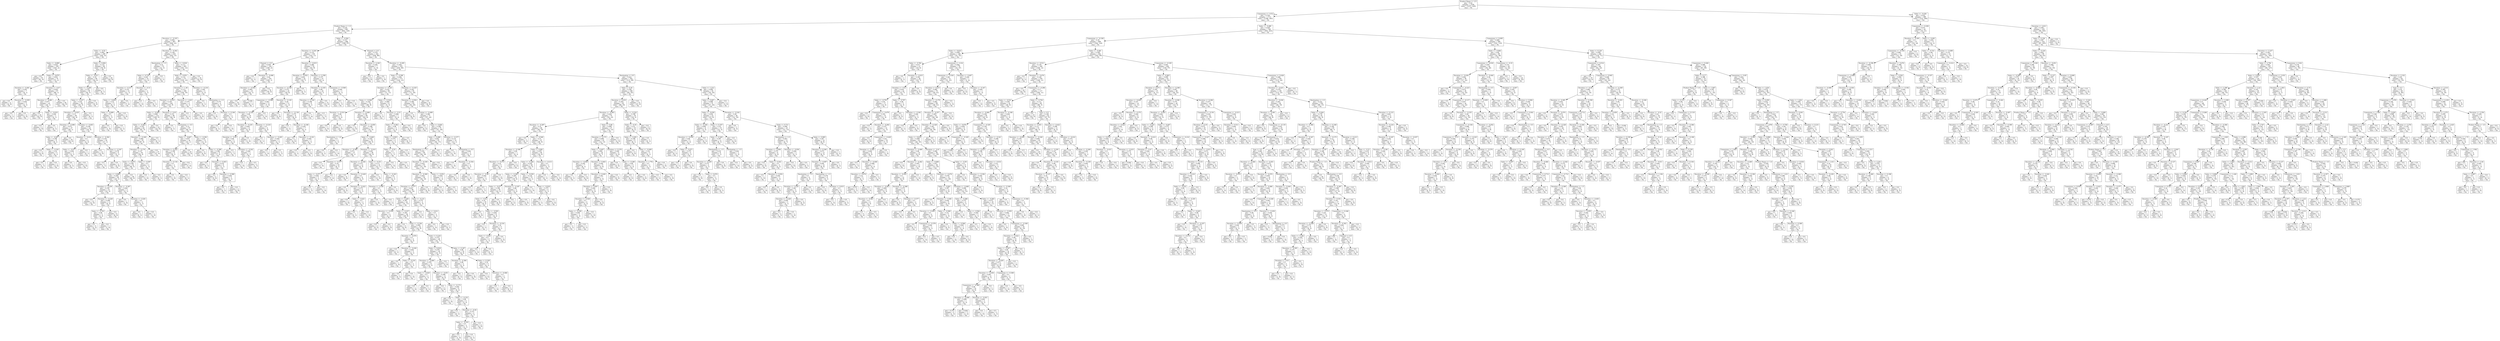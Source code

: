 digraph Tree {
node [shape=box] ;
0 [label="Product Name <= 2.5\ngini = 0.42\nsamples = 2100\nvalue = [1471, 629]\nclass = No"] ;
1 [label="Commision <= -0.52\ngini = 0.334\nsamples = 1711\nvalue = [1348, 363]\nclass = No"] ;
0 -> 1 [labeldistance=2.5, labelangle=45, headlabel="True"] ;
2 [label="Product Name <= 1.5\ngini = 0.218\nsamples = 963\nvalue = [843, 120]\nclass = No"] ;
1 -> 2 ;
3 [label="Duration <= -0.325\ngini = 0.094\nsamples = 467\nvalue = [444, 23]\nclass = No"] ;
2 -> 3 ;
4 [label="Sales <= -0.52\ngini = 0.062\nsamples = 249\nvalue = [241, 8]\nclass = No"] ;
3 -> 4 ;
5 [label="Sales <= -0.689\ngini = 0.024\nsamples = 165\nvalue = [163, 2]\nclass = No"] ;
4 -> 5 ;
6 [label="gini = 0.0\nsamples = 91\nvalue = [91, 0]\nclass = No"] ;
5 -> 6 ;
7 [label="Sales <= -0.675\ngini = 0.053\nsamples = 74\nvalue = [72, 2]\nclass = No"] ;
5 -> 7 ;
8 [label="Duration <= -0.481\ngini = 0.245\nsamples = 7\nvalue = [6, 1]\nclass = No"] ;
7 -> 8 ;
9 [label="gini = 0.0\nsamples = 4\nvalue = [4, 0]\nclass = No"] ;
8 -> 9 ;
10 [label="Duration <= -0.459\ngini = 0.444\nsamples = 3\nvalue = [2, 1]\nclass = No"] ;
8 -> 10 ;
11 [label="gini = 0.0\nsamples = 1\nvalue = [0, 1]\nclass = Yes"] ;
10 -> 11 ;
12 [label="gini = 0.0\nsamples = 2\nvalue = [2, 0]\nclass = No"] ;
10 -> 12 ;
13 [label="Duration <= -0.47\ngini = 0.029\nsamples = 67\nvalue = [66, 1]\nclass = No"] ;
7 -> 13 ;
14 [label="Duration <= -0.481\ngini = 0.077\nsamples = 25\nvalue = [24, 1]\nclass = No"] ;
13 -> 14 ;
15 [label="gini = 0.0\nsamples = 22\nvalue = [22, 0]\nclass = No"] ;
14 -> 15 ;
16 [label="Sales <= -0.619\ngini = 0.444\nsamples = 3\nvalue = [2, 1]\nclass = No"] ;
14 -> 16 ;
17 [label="gini = 0.0\nsamples = 2\nvalue = [2, 0]\nclass = No"] ;
16 -> 17 ;
18 [label="gini = 0.0\nsamples = 1\nvalue = [0, 1]\nclass = Yes"] ;
16 -> 18 ;
19 [label="gini = 0.0\nsamples = 42\nvalue = [42, 0]\nclass = No"] ;
13 -> 19 ;
20 [label="Sales <= 0.004\ngini = 0.133\nsamples = 84\nvalue = [78, 6]\nclass = No"] ;
4 -> 20 ;
21 [label="Sales <= -0.011\ngini = 0.18\nsamples = 60\nvalue = [54, 6]\nclass = No"] ;
20 -> 21 ;
22 [label="Sales <= -0.209\ngini = 0.155\nsamples = 59\nvalue = [54, 5]\nclass = No"] ;
21 -> 22 ;
23 [label="Sales <= -0.237\ngini = 0.18\nsamples = 50\nvalue = [45, 5]\nclass = No"] ;
22 -> 23 ;
24 [label="Duration <= -0.425\ngini = 0.15\nsamples = 49\nvalue = [45, 4]\nclass = No"] ;
23 -> 24 ;
25 [label="Duration <= -0.496\ngini = 0.071\nsamples = 27\nvalue = [26, 1]\nclass = No"] ;
24 -> 25 ;
26 [label="Sales <= -0.407\ngini = 0.198\nsamples = 9\nvalue = [8, 1]\nclass = No"] ;
25 -> 26 ;
27 [label="gini = 0.0\nsamples = 4\nvalue = [4, 0]\nclass = No"] ;
26 -> 27 ;
28 [label="Sales <= -0.343\ngini = 0.32\nsamples = 5\nvalue = [4, 1]\nclass = No"] ;
26 -> 28 ;
29 [label="gini = 0.5\nsamples = 2\nvalue = [1, 1]\nclass = No"] ;
28 -> 29 ;
30 [label="gini = 0.0\nsamples = 3\nvalue = [3, 0]\nclass = No"] ;
28 -> 30 ;
31 [label="gini = 0.0\nsamples = 18\nvalue = [18, 0]\nclass = No"] ;
25 -> 31 ;
32 [label="Duration <= -0.403\ngini = 0.236\nsamples = 22\nvalue = [19, 3]\nclass = No"] ;
24 -> 32 ;
33 [label="Duration <= -0.414\ngini = 0.5\nsamples = 4\nvalue = [2, 2]\nclass = No"] ;
32 -> 33 ;
34 [label="Sales <= -0.477\ngini = 0.444\nsamples = 3\nvalue = [2, 1]\nclass = No"] ;
33 -> 34 ;
35 [label="gini = 0.0\nsamples = 1\nvalue = [0, 1]\nclass = Yes"] ;
34 -> 35 ;
36 [label="gini = 0.0\nsamples = 2\nvalue = [2, 0]\nclass = No"] ;
34 -> 36 ;
37 [label="gini = 0.0\nsamples = 1\nvalue = [0, 1]\nclass = Yes"] ;
33 -> 37 ;
38 [label="Duration <= -0.362\ngini = 0.105\nsamples = 18\nvalue = [17, 1]\nclass = No"] ;
32 -> 38 ;
39 [label="gini = 0.0\nsamples = 12\nvalue = [12, 0]\nclass = No"] ;
38 -> 39 ;
40 [label="Duration <= -0.347\ngini = 0.278\nsamples = 6\nvalue = [5, 1]\nclass = No"] ;
38 -> 40 ;
41 [label="gini = 0.5\nsamples = 2\nvalue = [1, 1]\nclass = No"] ;
40 -> 41 ;
42 [label="gini = 0.0\nsamples = 4\nvalue = [4, 0]\nclass = No"] ;
40 -> 42 ;
43 [label="gini = 0.0\nsamples = 1\nvalue = [0, 1]\nclass = Yes"] ;
23 -> 43 ;
44 [label="gini = 0.0\nsamples = 9\nvalue = [9, 0]\nclass = No"] ;
22 -> 44 ;
45 [label="gini = 0.0\nsamples = 1\nvalue = [0, 1]\nclass = Yes"] ;
21 -> 45 ;
46 [label="gini = 0.0\nsamples = 24\nvalue = [24, 0]\nclass = No"] ;
20 -> 46 ;
47 [label="Duration <= -0.302\ngini = 0.128\nsamples = 218\nvalue = [203, 15]\nclass = No"] ;
3 -> 47 ;
48 [label="Destination <= 1.5\ngini = 0.32\nsamples = 15\nvalue = [12, 3]\nclass = No"] ;
47 -> 48 ;
49 [label="Sales <= 0.718\ngini = 0.245\nsamples = 14\nvalue = [12, 2]\nclass = No"] ;
48 -> 49 ;
50 [label="Duration <= -0.317\ngini = 0.153\nsamples = 12\nvalue = [11, 1]\nclass = No"] ;
49 -> 50 ;
51 [label="Sales <= -0.654\ngini = 0.32\nsamples = 5\nvalue = [4, 1]\nclass = No"] ;
50 -> 51 ;
52 [label="Sales <= -0.689\ngini = 0.5\nsamples = 2\nvalue = [1, 1]\nclass = No"] ;
51 -> 52 ;
53 [label="gini = 0.0\nsamples = 1\nvalue = [1, 0]\nclass = No"] ;
52 -> 53 ;
54 [label="gini = 0.0\nsamples = 1\nvalue = [0, 1]\nclass = Yes"] ;
52 -> 54 ;
55 [label="gini = 0.0\nsamples = 3\nvalue = [3, 0]\nclass = No"] ;
51 -> 55 ;
56 [label="gini = 0.0\nsamples = 7\nvalue = [7, 0]\nclass = No"] ;
50 -> 56 ;
57 [label="Duration <= -0.31\ngini = 0.5\nsamples = 2\nvalue = [1, 1]\nclass = No"] ;
49 -> 57 ;
58 [label="gini = 0.0\nsamples = 1\nvalue = [1, 0]\nclass = No"] ;
57 -> 58 ;
59 [label="gini = 0.0\nsamples = 1\nvalue = [0, 1]\nclass = Yes"] ;
57 -> 59 ;
60 [label="gini = 0.0\nsamples = 1\nvalue = [0, 1]\nclass = Yes"] ;
48 -> 60 ;
61 [label="Sales <= -0.018\ngini = 0.111\nsamples = 203\nvalue = [191, 12]\nclass = No"] ;
47 -> 61 ;
62 [label="Sales <= -0.053\ngini = 0.131\nsamples = 171\nvalue = [159, 12]\nclass = No"] ;
61 -> 62 ;
63 [label="Duration <= 1.38\ngini = 0.113\nsamples = 166\nvalue = [156, 10]\nclass = No"] ;
62 -> 63 ;
64 [label="Duration <= 0.019\ngini = 0.105\nsamples = 162\nvalue = [153, 9]\nclass = No"] ;
63 -> 64 ;
65 [label="Sales <= -0.449\ngini = 0.084\nsamples = 114\nvalue = [109, 5]\nclass = No"] ;
64 -> 65 ;
66 [label="Sales <= -0.463\ngini = 0.103\nsamples = 92\nvalue = [87, 5]\nclass = No"] ;
65 -> 66 ;
67 [label="Duration <= -0.168\ngini = 0.084\nsamples = 91\nvalue = [87, 4]\nclass = No"] ;
66 -> 67 ;
68 [label="Duration <= -0.179\ngini = 0.137\nsamples = 54\nvalue = [50, 4]\nclass = No"] ;
67 -> 68 ;
69 [label="Sales <= -0.675\ngini = 0.109\nsamples = 52\nvalue = [49, 3]\nclass = No"] ;
68 -> 69 ;
70 [label="Sales <= -0.689\ngini = 0.204\nsamples = 26\nvalue = [23, 3]\nclass = No"] ;
69 -> 70 ;
71 [label="Duration <= -0.239\ngini = 0.159\nsamples = 23\nvalue = [21, 2]\nclass = No"] ;
70 -> 71 ;
72 [label="gini = 0.0\nsamples = 12\nvalue = [12, 0]\nclass = No"] ;
71 -> 72 ;
73 [label="Duration <= -0.228\ngini = 0.298\nsamples = 11\nvalue = [9, 2]\nclass = No"] ;
71 -> 73 ;
74 [label="Sales <= -0.703\ngini = 0.48\nsamples = 5\nvalue = [3, 2]\nclass = No"] ;
73 -> 74 ;
75 [label="gini = 0.5\nsamples = 4\nvalue = [2, 2]\nclass = No"] ;
74 -> 75 ;
76 [label="gini = 0.0\nsamples = 1\nvalue = [1, 0]\nclass = No"] ;
74 -> 76 ;
77 [label="gini = 0.0\nsamples = 6\nvalue = [6, 0]\nclass = No"] ;
73 -> 77 ;
78 [label="Duration <= -0.287\ngini = 0.444\nsamples = 3\nvalue = [2, 1]\nclass = No"] ;
70 -> 78 ;
79 [label="gini = 0.0\nsamples = 1\nvalue = [1, 0]\nclass = No"] ;
78 -> 79 ;
80 [label="Duration <= -0.261\ngini = 0.5\nsamples = 2\nvalue = [1, 1]\nclass = No"] ;
78 -> 80 ;
81 [label="gini = 0.0\nsamples = 1\nvalue = [0, 1]\nclass = Yes"] ;
80 -> 81 ;
82 [label="gini = 0.0\nsamples = 1\nvalue = [1, 0]\nclass = No"] ;
80 -> 82 ;
83 [label="gini = 0.0\nsamples = 26\nvalue = [26, 0]\nclass = No"] ;
69 -> 83 ;
84 [label="Sales <= -0.597\ngini = 0.5\nsamples = 2\nvalue = [1, 1]\nclass = No"] ;
68 -> 84 ;
85 [label="gini = 0.0\nsamples = 1\nvalue = [1, 0]\nclass = No"] ;
84 -> 85 ;
86 [label="gini = 0.0\nsamples = 1\nvalue = [0, 1]\nclass = Yes"] ;
84 -> 86 ;
87 [label="gini = 0.0\nsamples = 37\nvalue = [37, 0]\nclass = No"] ;
67 -> 87 ;
88 [label="gini = 0.0\nsamples = 1\nvalue = [0, 1]\nclass = Yes"] ;
66 -> 88 ;
89 [label="gini = 0.0\nsamples = 22\nvalue = [22, 0]\nclass = No"] ;
65 -> 89 ;
90 [label="Duration <= 0.03\ngini = 0.153\nsamples = 48\nvalue = [44, 4]\nclass = No"] ;
64 -> 90 ;
91 [label="gini = 0.0\nsamples = 1\nvalue = [0, 1]\nclass = Yes"] ;
90 -> 91 ;
92 [label="Destination <= 0.5\ngini = 0.12\nsamples = 47\nvalue = [44, 3]\nclass = No"] ;
90 -> 92 ;
93 [label="Sales <= -0.647\ngini = 0.057\nsamples = 34\nvalue = [33, 1]\nclass = No"] ;
92 -> 93 ;
94 [label="Duration <= 0.242\ngini = 0.198\nsamples = 9\nvalue = [8, 1]\nclass = No"] ;
93 -> 94 ;
95 [label="Duration <= 0.134\ngini = 0.5\nsamples = 2\nvalue = [1, 1]\nclass = No"] ;
94 -> 95 ;
96 [label="gini = 0.0\nsamples = 1\nvalue = [1, 0]\nclass = No"] ;
95 -> 96 ;
97 [label="gini = 0.0\nsamples = 1\nvalue = [0, 1]\nclass = Yes"] ;
95 -> 97 ;
98 [label="gini = 0.0\nsamples = 7\nvalue = [7, 0]\nclass = No"] ;
94 -> 98 ;
99 [label="gini = 0.0\nsamples = 25\nvalue = [25, 0]\nclass = No"] ;
93 -> 99 ;
100 [label="Sales <= -0.392\ngini = 0.26\nsamples = 13\nvalue = [11, 2]\nclass = No"] ;
92 -> 100 ;
101 [label="gini = 0.0\nsamples = 4\nvalue = [4, 0]\nclass = No"] ;
100 -> 101 ;
102 [label="Sales <= -0.308\ngini = 0.346\nsamples = 9\nvalue = [7, 2]\nclass = No"] ;
100 -> 102 ;
103 [label="gini = 0.0\nsamples = 1\nvalue = [0, 1]\nclass = Yes"] ;
102 -> 103 ;
104 [label="Duration <= 0.403\ngini = 0.219\nsamples = 8\nvalue = [7, 1]\nclass = No"] ;
102 -> 104 ;
105 [label="gini = 0.0\nsamples = 5\nvalue = [5, 0]\nclass = No"] ;
104 -> 105 ;
106 [label="Duration <= 0.589\ngini = 0.444\nsamples = 3\nvalue = [2, 1]\nclass = No"] ;
104 -> 106 ;
107 [label="gini = 0.0\nsamples = 1\nvalue = [0, 1]\nclass = Yes"] ;
106 -> 107 ;
108 [label="gini = 0.0\nsamples = 2\nvalue = [2, 0]\nclass = No"] ;
106 -> 108 ;
109 [label="Duration <= 1.623\ngini = 0.375\nsamples = 4\nvalue = [3, 1]\nclass = No"] ;
63 -> 109 ;
110 [label="gini = 0.0\nsamples = 1\nvalue = [0, 1]\nclass = Yes"] ;
109 -> 110 ;
111 [label="gini = 0.0\nsamples = 3\nvalue = [3, 0]\nclass = No"] ;
109 -> 111 ;
112 [label="Duration <= -0.216\ngini = 0.48\nsamples = 5\nvalue = [3, 2]\nclass = No"] ;
62 -> 112 ;
113 [label="gini = 0.0\nsamples = 1\nvalue = [0, 1]\nclass = Yes"] ;
112 -> 113 ;
114 [label="Destination <= 1.5\ngini = 0.375\nsamples = 4\nvalue = [3, 1]\nclass = No"] ;
112 -> 114 ;
115 [label="gini = 0.0\nsamples = 2\nvalue = [2, 0]\nclass = No"] ;
114 -> 115 ;
116 [label="Duration <= 0.246\ngini = 0.5\nsamples = 2\nvalue = [1, 1]\nclass = No"] ;
114 -> 116 ;
117 [label="gini = 0.0\nsamples = 1\nvalue = [0, 1]\nclass = Yes"] ;
116 -> 117 ;
118 [label="gini = 0.0\nsamples = 1\nvalue = [1, 0]\nclass = No"] ;
116 -> 118 ;
119 [label="gini = 0.0\nsamples = 32\nvalue = [32, 0]\nclass = No"] ;
61 -> 119 ;
120 [label="Sales <= -0.562\ngini = 0.315\nsamples = 496\nvalue = [399, 97]\nclass = No"] ;
2 -> 120 ;
121 [label="Duration <= -0.261\ngini = 0.133\nsamples = 154\nvalue = [143, 11]\nclass = No"] ;
120 -> 121 ;
122 [label="Channel <= 0.5\ngini = 0.038\nsamples = 102\nvalue = [100, 2]\nclass = No"] ;
121 -> 122 ;
123 [label="gini = 0.0\nsamples = 1\nvalue = [0, 1]\nclass = Yes"] ;
122 -> 123 ;
124 [label="Duration <= -0.496\ngini = 0.02\nsamples = 101\nvalue = [100, 1]\nclass = No"] ;
122 -> 124 ;
125 [label="Duration <= -0.504\ngini = 0.083\nsamples = 23\nvalue = [22, 1]\nclass = No"] ;
124 -> 125 ;
126 [label="gini = 0.0\nsamples = 16\nvalue = [16, 0]\nclass = No"] ;
125 -> 126 ;
127 [label="gini = 0.245\nsamples = 7\nvalue = [6, 1]\nclass = No"] ;
125 -> 127 ;
128 [label="gini = 0.0\nsamples = 78\nvalue = [78, 0]\nclass = No"] ;
124 -> 128 ;
129 [label="Duration <= -0.015\ngini = 0.286\nsamples = 52\nvalue = [43, 9]\nclass = No"] ;
121 -> 129 ;
130 [label="Duration <= -0.052\ngini = 0.403\nsamples = 25\nvalue = [18, 7]\nclass = No"] ;
129 -> 130 ;
131 [label="Duration <= -0.198\ngini = 0.375\nsamples = 24\nvalue = [18, 6]\nclass = No"] ;
130 -> 131 ;
132 [label="Commision <= -0.548\ngini = 0.463\nsamples = 11\nvalue = [7, 4]\nclass = No"] ;
131 -> 132 ;
133 [label="Duration <= -0.228\ngini = 0.48\nsamples = 10\nvalue = [6, 4]\nclass = No"] ;
132 -> 133 ;
134 [label="Duration <= -0.235\ngini = 0.444\nsamples = 6\nvalue = [4, 2]\nclass = No"] ;
133 -> 134 ;
135 [label="Duration <= -0.25\ngini = 0.48\nsamples = 5\nvalue = [3, 2]\nclass = No"] ;
134 -> 135 ;
136 [label="gini = 0.5\nsamples = 2\nvalue = [1, 1]\nclass = No"] ;
135 -> 136 ;
137 [label="Duration <= -0.242\ngini = 0.444\nsamples = 3\nvalue = [2, 1]\nclass = No"] ;
135 -> 137 ;
138 [label="gini = 0.0\nsamples = 1\nvalue = [1, 0]\nclass = No"] ;
137 -> 138 ;
139 [label="gini = 0.5\nsamples = 2\nvalue = [1, 1]\nclass = No"] ;
137 -> 139 ;
140 [label="gini = 0.0\nsamples = 1\nvalue = [1, 0]\nclass = No"] ;
134 -> 140 ;
141 [label="Duration <= -0.216\ngini = 0.5\nsamples = 4\nvalue = [2, 2]\nclass = No"] ;
133 -> 141 ;
142 [label="gini = 0.0\nsamples = 1\nvalue = [0, 1]\nclass = Yes"] ;
141 -> 142 ;
143 [label="Duration <= -0.205\ngini = 0.444\nsamples = 3\nvalue = [2, 1]\nclass = No"] ;
141 -> 143 ;
144 [label="gini = 0.0\nsamples = 1\nvalue = [1, 0]\nclass = No"] ;
143 -> 144 ;
145 [label="gini = 0.5\nsamples = 2\nvalue = [1, 1]\nclass = No"] ;
143 -> 145 ;
146 [label="gini = 0.0\nsamples = 1\nvalue = [1, 0]\nclass = No"] ;
132 -> 146 ;
147 [label="Duration <= -0.145\ngini = 0.26\nsamples = 13\nvalue = [11, 2]\nclass = No"] ;
131 -> 147 ;
148 [label="gini = 0.0\nsamples = 5\nvalue = [5, 0]\nclass = No"] ;
147 -> 148 ;
149 [label="Duration <= -0.138\ngini = 0.375\nsamples = 8\nvalue = [6, 2]\nclass = No"] ;
147 -> 149 ;
150 [label="gini = 0.0\nsamples = 1\nvalue = [0, 1]\nclass = Yes"] ;
149 -> 150 ;
151 [label="Duration <= -0.108\ngini = 0.245\nsamples = 7\nvalue = [6, 1]\nclass = No"] ;
149 -> 151 ;
152 [label="gini = 0.0\nsamples = 4\nvalue = [4, 0]\nclass = No"] ;
151 -> 152 ;
153 [label="Duration <= -0.101\ngini = 0.444\nsamples = 3\nvalue = [2, 1]\nclass = No"] ;
151 -> 153 ;
154 [label="gini = 0.0\nsamples = 1\nvalue = [0, 1]\nclass = Yes"] ;
153 -> 154 ;
155 [label="gini = 0.0\nsamples = 2\nvalue = [2, 0]\nclass = No"] ;
153 -> 155 ;
156 [label="gini = 0.0\nsamples = 1\nvalue = [0, 1]\nclass = Yes"] ;
130 -> 156 ;
157 [label="Duration <= 2.358\ngini = 0.137\nsamples = 27\nvalue = [25, 2]\nclass = No"] ;
129 -> 157 ;
158 [label="Duration <= 0.183\ngini = 0.08\nsamples = 24\nvalue = [23, 1]\nclass = No"] ;
157 -> 158 ;
159 [label="Duration <= 0.164\ngini = 0.198\nsamples = 9\nvalue = [8, 1]\nclass = No"] ;
158 -> 159 ;
160 [label="gini = 0.0\nsamples = 7\nvalue = [7, 0]\nclass = No"] ;
159 -> 160 ;
161 [label="gini = 0.5\nsamples = 2\nvalue = [1, 1]\nclass = No"] ;
159 -> 161 ;
162 [label="gini = 0.0\nsamples = 15\nvalue = [15, 0]\nclass = No"] ;
158 -> 162 ;
163 [label="Commision <= -0.569\ngini = 0.444\nsamples = 3\nvalue = [2, 1]\nclass = No"] ;
157 -> 163 ;
164 [label="gini = 0.5\nsamples = 2\nvalue = [1, 1]\nclass = No"] ;
163 -> 164 ;
165 [label="gini = 0.0\nsamples = 1\nvalue = [1, 0]\nclass = No"] ;
163 -> 165 ;
166 [label="Channel <= 0.5\ngini = 0.376\nsamples = 342\nvalue = [256, 86]\nclass = No"] ;
120 -> 166 ;
167 [label="Duration <= 2.343\ngini = 0.245\nsamples = 7\nvalue = [1, 6]\nclass = Yes"] ;
166 -> 167 ;
168 [label="gini = 0.0\nsamples = 6\nvalue = [0, 6]\nclass = Yes"] ;
167 -> 168 ;
169 [label="gini = 0.0\nsamples = 1\nvalue = [1, 0]\nclass = No"] ;
167 -> 169 ;
170 [label="Duration <= -0.295\ngini = 0.364\nsamples = 335\nvalue = [255, 80]\nclass = No"] ;
166 -> 170 ;
171 [label="Sales <= -0.308\ngini = 0.294\nsamples = 173\nvalue = [142, 31]\nclass = No"] ;
170 -> 171 ;
172 [label="Duration <= -0.325\ngini = 0.232\nsamples = 82\nvalue = [71, 11]\nclass = No"] ;
171 -> 172 ;
173 [label="Sales <= -0.548\ngini = 0.193\nsamples = 74\nvalue = [66, 8]\nclass = No"] ;
172 -> 173 ;
174 [label="Duration <= -0.414\ngini = 0.48\nsamples = 5\nvalue = [3, 2]\nclass = No"] ;
173 -> 174 ;
175 [label="gini = 0.0\nsamples = 3\nvalue = [3, 0]\nclass = No"] ;
174 -> 175 ;
176 [label="gini = 0.0\nsamples = 2\nvalue = [0, 2]\nclass = Yes"] ;
174 -> 176 ;
177 [label="Duration <= -0.466\ngini = 0.159\nsamples = 69\nvalue = [63, 6]\nclass = No"] ;
173 -> 177 ;
178 [label="gini = 0.0\nsamples = 12\nvalue = [12, 0]\nclass = No"] ;
177 -> 178 ;
179 [label="Duration <= -0.459\ngini = 0.188\nsamples = 57\nvalue = [51, 6]\nclass = No"] ;
177 -> 179 ;
180 [label="Destination <= 1.0\ngini = 0.5\nsamples = 2\nvalue = [1, 1]\nclass = No"] ;
179 -> 180 ;
181 [label="gini = 0.0\nsamples = 1\nvalue = [0, 1]\nclass = Yes"] ;
180 -> 181 ;
182 [label="gini = 0.0\nsamples = 1\nvalue = [1, 0]\nclass = No"] ;
180 -> 182 ;
183 [label="Sales <= -0.449\ngini = 0.165\nsamples = 55\nvalue = [50, 5]\nclass = No"] ;
179 -> 183 ;
184 [label="Duration <= -0.384\ngini = 0.071\nsamples = 27\nvalue = [26, 1]\nclass = No"] ;
183 -> 184 ;
185 [label="gini = 0.0\nsamples = 17\nvalue = [17, 0]\nclass = No"] ;
184 -> 185 ;
186 [label="Duration <= -0.377\ngini = 0.18\nsamples = 10\nvalue = [9, 1]\nclass = No"] ;
184 -> 186 ;
187 [label="Sales <= -0.477\ngini = 0.444\nsamples = 3\nvalue = [2, 1]\nclass = No"] ;
186 -> 187 ;
188 [label="gini = 0.5\nsamples = 2\nvalue = [1, 1]\nclass = No"] ;
187 -> 188 ;
189 [label="gini = 0.0\nsamples = 1\nvalue = [1, 0]\nclass = No"] ;
187 -> 189 ;
190 [label="gini = 0.0\nsamples = 7\nvalue = [7, 0]\nclass = No"] ;
186 -> 190 ;
191 [label="Duration <= -0.414\ngini = 0.245\nsamples = 28\nvalue = [24, 4]\nclass = No"] ;
183 -> 191 ;
192 [label="Duration <= -0.436\ngini = 0.375\nsamples = 12\nvalue = [9, 3]\nclass = No"] ;
191 -> 192 ;
193 [label="gini = 0.0\nsamples = 6\nvalue = [6, 0]\nclass = No"] ;
192 -> 193 ;
194 [label="Duration <= -0.429\ngini = 0.5\nsamples = 6\nvalue = [3, 3]\nclass = No"] ;
192 -> 194 ;
195 [label="gini = 0.0\nsamples = 2\nvalue = [0, 2]\nclass = Yes"] ;
194 -> 195 ;
196 [label="Duration <= -0.422\ngini = 0.375\nsamples = 4\nvalue = [3, 1]\nclass = No"] ;
194 -> 196 ;
197 [label="gini = 0.0\nsamples = 2\nvalue = [2, 0]\nclass = No"] ;
196 -> 197 ;
198 [label="Sales <= -0.421\ngini = 0.5\nsamples = 2\nvalue = [1, 1]\nclass = No"] ;
196 -> 198 ;
199 [label="gini = 0.0\nsamples = 1\nvalue = [0, 1]\nclass = Yes"] ;
198 -> 199 ;
200 [label="gini = 0.0\nsamples = 1\nvalue = [1, 0]\nclass = No"] ;
198 -> 200 ;
201 [label="Sales <= -0.371\ngini = 0.117\nsamples = 16\nvalue = [15, 1]\nclass = No"] ;
191 -> 201 ;
202 [label="gini = 0.0\nsamples = 11\nvalue = [11, 0]\nclass = No"] ;
201 -> 202 ;
203 [label="Sales <= -0.343\ngini = 0.32\nsamples = 5\nvalue = [4, 1]\nclass = No"] ;
201 -> 203 ;
204 [label="Duration <= -0.381\ngini = 0.5\nsamples = 2\nvalue = [1, 1]\nclass = No"] ;
203 -> 204 ;
205 [label="gini = 0.0\nsamples = 1\nvalue = [1, 0]\nclass = No"] ;
204 -> 205 ;
206 [label="gini = 0.0\nsamples = 1\nvalue = [0, 1]\nclass = Yes"] ;
204 -> 206 ;
207 [label="gini = 0.0\nsamples = 3\nvalue = [3, 0]\nclass = No"] ;
203 -> 207 ;
208 [label="Sales <= -0.534\ngini = 0.469\nsamples = 8\nvalue = [5, 3]\nclass = No"] ;
172 -> 208 ;
209 [label="gini = 0.0\nsamples = 1\nvalue = [0, 1]\nclass = Yes"] ;
208 -> 209 ;
210 [label="Duration <= -0.31\ngini = 0.408\nsamples = 7\nvalue = [5, 2]\nclass = No"] ;
208 -> 210 ;
211 [label="Sales <= -0.392\ngini = 0.48\nsamples = 5\nvalue = [3, 2]\nclass = No"] ;
210 -> 211 ;
212 [label="Sales <= -0.505\ngini = 0.375\nsamples = 4\nvalue = [3, 1]\nclass = No"] ;
211 -> 212 ;
213 [label="Sales <= -0.52\ngini = 0.5\nsamples = 2\nvalue = [1, 1]\nclass = No"] ;
212 -> 213 ;
214 [label="gini = 0.0\nsamples = 1\nvalue = [1, 0]\nclass = No"] ;
213 -> 214 ;
215 [label="gini = 0.0\nsamples = 1\nvalue = [0, 1]\nclass = Yes"] ;
213 -> 215 ;
216 [label="gini = 0.0\nsamples = 2\nvalue = [2, 0]\nclass = No"] ;
212 -> 216 ;
217 [label="gini = 0.0\nsamples = 1\nvalue = [0, 1]\nclass = Yes"] ;
211 -> 217 ;
218 [label="gini = 0.0\nsamples = 2\nvalue = [2, 0]\nclass = No"] ;
210 -> 218 ;
219 [label="Duration <= -0.325\ngini = 0.343\nsamples = 91\nvalue = [71, 20]\nclass = No"] ;
171 -> 219 ;
220 [label="Duration <= -0.504\ngini = 0.366\nsamples = 83\nvalue = [63, 20]\nclass = No"] ;
219 -> 220 ;
221 [label="gini = 0.0\nsamples = 6\nvalue = [6, 0]\nclass = No"] ;
220 -> 221 ;
222 [label="Duration <= -0.489\ngini = 0.385\nsamples = 77\nvalue = [57, 20]\nclass = No"] ;
220 -> 222 ;
223 [label="gini = 0.0\nsamples = 2\nvalue = [0, 2]\nclass = Yes"] ;
222 -> 223 ;
224 [label="Sales <= 0.604\ngini = 0.365\nsamples = 75\nvalue = [57, 18]\nclass = No"] ;
222 -> 224 ;
225 [label="Sales <= 0.498\ngini = 0.402\nsamples = 61\nvalue = [44, 17]\nclass = No"] ;
224 -> 225 ;
226 [label="Destination <= 1.5\ngini = 0.391\nsamples = 60\nvalue = [44, 16]\nclass = No"] ;
225 -> 226 ;
227 [label="Duration <= -0.339\ngini = 0.422\nsamples = 53\nvalue = [37, 16]\nclass = No"] ;
226 -> 227 ;
228 [label="Duration <= -0.369\ngini = 0.403\nsamples = 50\nvalue = [36, 14]\nclass = No"] ;
227 -> 228 ;
229 [label="Duration <= -0.377\ngini = 0.423\nsamples = 46\nvalue = [32, 14]\nclass = No"] ;
228 -> 229 ;
230 [label="Sales <= -0.293\ngini = 0.387\nsamples = 42\nvalue = [31, 11]\nclass = No"] ;
229 -> 230 ;
231 [label="Duration <= -0.436\ngini = 0.5\nsamples = 4\nvalue = [2, 2]\nclass = No"] ;
230 -> 231 ;
232 [label="gini = 0.0\nsamples = 2\nvalue = [0, 2]\nclass = Yes"] ;
231 -> 232 ;
233 [label="gini = 0.0\nsamples = 2\nvalue = [2, 0]\nclass = No"] ;
231 -> 233 ;
234 [label="Sales <= -0.237\ngini = 0.361\nsamples = 38\nvalue = [29, 9]\nclass = No"] ;
230 -> 234 ;
235 [label="gini = 0.0\nsamples = 6\nvalue = [6, 0]\nclass = No"] ;
234 -> 235 ;
236 [label="Sales <= -0.194\ngini = 0.404\nsamples = 32\nvalue = [23, 9]\nclass = No"] ;
234 -> 236 ;
237 [label="Duration <= -0.474\ngini = 0.5\nsamples = 4\nvalue = [2, 2]\nclass = No"] ;
236 -> 237 ;
238 [label="gini = 0.0\nsamples = 1\nvalue = [0, 1]\nclass = Yes"] ;
237 -> 238 ;
239 [label="Duration <= -0.436\ngini = 0.444\nsamples = 3\nvalue = [2, 1]\nclass = No"] ;
237 -> 239 ;
240 [label="gini = 0.0\nsamples = 1\nvalue = [1, 0]\nclass = No"] ;
239 -> 240 ;
241 [label="Sales <= -0.216\ngini = 0.5\nsamples = 2\nvalue = [1, 1]\nclass = No"] ;
239 -> 241 ;
242 [label="gini = 0.0\nsamples = 1\nvalue = [0, 1]\nclass = Yes"] ;
241 -> 242 ;
243 [label="gini = 0.0\nsamples = 1\nvalue = [1, 0]\nclass = No"] ;
241 -> 243 ;
244 [label="Sales <= 0.103\ngini = 0.375\nsamples = 28\nvalue = [21, 7]\nclass = No"] ;
236 -> 244 ;
245 [label="Sales <= 0.018\ngini = 0.278\nsamples = 18\nvalue = [15, 3]\nclass = No"] ;
244 -> 245 ;
246 [label="Duration <= -0.466\ngini = 0.355\nsamples = 13\nvalue = [10, 3]\nclass = No"] ;
245 -> 246 ;
247 [label="Sales <= -0.025\ngini = 0.5\nsamples = 2\nvalue = [1, 1]\nclass = No"] ;
246 -> 247 ;
248 [label="gini = 0.0\nsamples = 1\nvalue = [1, 0]\nclass = No"] ;
247 -> 248 ;
249 [label="gini = 0.0\nsamples = 1\nvalue = [0, 1]\nclass = Yes"] ;
247 -> 249 ;
250 [label="Duration <= -0.451\ngini = 0.298\nsamples = 11\nvalue = [9, 2]\nclass = No"] ;
246 -> 250 ;
251 [label="gini = 0.0\nsamples = 5\nvalue = [5, 0]\nclass = No"] ;
250 -> 251 ;
252 [label="Sales <= -0.173\ngini = 0.444\nsamples = 6\nvalue = [4, 2]\nclass = No"] ;
250 -> 252 ;
253 [label="gini = 0.0\nsamples = 1\nvalue = [1, 0]\nclass = No"] ;
252 -> 253 ;
254 [label="Sales <= -0.152\ngini = 0.48\nsamples = 5\nvalue = [3, 2]\nclass = No"] ;
252 -> 254 ;
255 [label="gini = 0.0\nsamples = 1\nvalue = [0, 1]\nclass = Yes"] ;
254 -> 255 ;
256 [label="Duration <= -0.44\ngini = 0.375\nsamples = 4\nvalue = [3, 1]\nclass = No"] ;
254 -> 256 ;
257 [label="Sales <= -0.103\ngini = 0.5\nsamples = 2\nvalue = [1, 1]\nclass = No"] ;
256 -> 257 ;
258 [label="gini = 0.0\nsamples = 1\nvalue = [1, 0]\nclass = No"] ;
257 -> 258 ;
259 [label="gini = 0.0\nsamples = 1\nvalue = [0, 1]\nclass = Yes"] ;
257 -> 259 ;
260 [label="gini = 0.0\nsamples = 2\nvalue = [2, 0]\nclass = No"] ;
256 -> 260 ;
261 [label="gini = 0.0\nsamples = 5\nvalue = [5, 0]\nclass = No"] ;
245 -> 261 ;
262 [label="Sales <= 0.187\ngini = 0.48\nsamples = 10\nvalue = [6, 4]\nclass = No"] ;
244 -> 262 ;
263 [label="Duration <= -0.384\ngini = 0.48\nsamples = 5\nvalue = [2, 3]\nclass = Yes"] ;
262 -> 263 ;
264 [label="gini = 0.0\nsamples = 3\nvalue = [0, 3]\nclass = Yes"] ;
263 -> 264 ;
265 [label="gini = 0.0\nsamples = 2\nvalue = [2, 0]\nclass = No"] ;
263 -> 265 ;
266 [label="Sales <= 0.329\ngini = 0.32\nsamples = 5\nvalue = [4, 1]\nclass = No"] ;
262 -> 266 ;
267 [label="gini = 0.0\nsamples = 3\nvalue = [3, 0]\nclass = No"] ;
266 -> 267 ;
268 [label="Duration <= -0.466\ngini = 0.5\nsamples = 2\nvalue = [1, 1]\nclass = No"] ;
266 -> 268 ;
269 [label="gini = 0.0\nsamples = 1\nvalue = [1, 0]\nclass = No"] ;
268 -> 269 ;
270 [label="gini = 0.0\nsamples = 1\nvalue = [0, 1]\nclass = Yes"] ;
268 -> 270 ;
271 [label="Sales <= -0.131\ngini = 0.375\nsamples = 4\nvalue = [1, 3]\nclass = Yes"] ;
229 -> 271 ;
272 [label="gini = 0.0\nsamples = 2\nvalue = [0, 2]\nclass = Yes"] ;
271 -> 272 ;
273 [label="Sales <= 0.011\ngini = 0.5\nsamples = 2\nvalue = [1, 1]\nclass = No"] ;
271 -> 273 ;
274 [label="gini = 0.0\nsamples = 1\nvalue = [1, 0]\nclass = No"] ;
273 -> 274 ;
275 [label="gini = 0.0\nsamples = 1\nvalue = [0, 1]\nclass = Yes"] ;
273 -> 275 ;
276 [label="gini = 0.0\nsamples = 4\nvalue = [4, 0]\nclass = No"] ;
228 -> 276 ;
277 [label="Sales <= -0.053\ngini = 0.444\nsamples = 3\nvalue = [1, 2]\nclass = Yes"] ;
227 -> 277 ;
278 [label="gini = 0.0\nsamples = 2\nvalue = [0, 2]\nclass = Yes"] ;
277 -> 278 ;
279 [label="gini = 0.0\nsamples = 1\nvalue = [1, 0]\nclass = No"] ;
277 -> 279 ;
280 [label="gini = 0.0\nsamples = 7\nvalue = [7, 0]\nclass = No"] ;
226 -> 280 ;
281 [label="gini = 0.0\nsamples = 1\nvalue = [0, 1]\nclass = Yes"] ;
225 -> 281 ;
282 [label="Duration <= -0.377\ngini = 0.133\nsamples = 14\nvalue = [13, 1]\nclass = No"] ;
224 -> 282 ;
283 [label="gini = 0.0\nsamples = 11\nvalue = [11, 0]\nclass = No"] ;
282 -> 283 ;
284 [label="Destination <= 0.5\ngini = 0.444\nsamples = 3\nvalue = [2, 1]\nclass = No"] ;
282 -> 284 ;
285 [label="gini = 0.0\nsamples = 1\nvalue = [1, 0]\nclass = No"] ;
284 -> 285 ;
286 [label="Duration <= -0.354\ngini = 0.5\nsamples = 2\nvalue = [1, 1]\nclass = No"] ;
284 -> 286 ;
287 [label="gini = 0.0\nsamples = 1\nvalue = [0, 1]\nclass = Yes"] ;
286 -> 287 ;
288 [label="gini = 0.0\nsamples = 1\nvalue = [1, 0]\nclass = No"] ;
286 -> 288 ;
289 [label="gini = 0.0\nsamples = 8\nvalue = [8, 0]\nclass = No"] ;
219 -> 289 ;
290 [label="Destination <= 0.5\ngini = 0.422\nsamples = 162\nvalue = [113, 49]\nclass = No"] ;
170 -> 290 ;
291 [label="Sales <= 0.18\ngini = 0.356\nsamples = 108\nvalue = [83, 25]\nclass = No"] ;
290 -> 291 ;
292 [label="Duration <= 0.433\ngini = 0.393\nsamples = 93\nvalue = [68, 25]\nclass = No"] ;
291 -> 292 ;
293 [label="Duration <= -0.063\ngini = 0.425\nsamples = 75\nvalue = [52, 23]\nclass = No"] ;
292 -> 293 ;
294 [label="Duration <= -0.287\ngini = 0.33\nsamples = 48\nvalue = [38, 10]\nclass = No"] ;
293 -> 294 ;
295 [label="gini = 0.0\nsamples = 1\nvalue = [0, 1]\nclass = Yes"] ;
294 -> 295 ;
296 [label="Sales <= -0.548\ngini = 0.31\nsamples = 47\nvalue = [38, 9]\nclass = No"] ;
294 -> 296 ;
297 [label="Duration <= -0.198\ngini = 0.49\nsamples = 7\nvalue = [4, 3]\nclass = No"] ;
296 -> 297 ;
298 [label="Duration <= -0.272\ngini = 0.32\nsamples = 5\nvalue = [4, 1]\nclass = No"] ;
297 -> 298 ;
299 [label="Duration <= -0.28\ngini = 0.444\nsamples = 3\nvalue = [2, 1]\nclass = No"] ;
298 -> 299 ;
300 [label="gini = 0.0\nsamples = 1\nvalue = [1, 0]\nclass = No"] ;
299 -> 300 ;
301 [label="gini = 0.5\nsamples = 2\nvalue = [1, 1]\nclass = No"] ;
299 -> 301 ;
302 [label="gini = 0.0\nsamples = 2\nvalue = [2, 0]\nclass = No"] ;
298 -> 302 ;
303 [label="gini = 0.0\nsamples = 2\nvalue = [0, 2]\nclass = Yes"] ;
297 -> 303 ;
304 [label="Sales <= 0.081\ngini = 0.255\nsamples = 40\nvalue = [34, 6]\nclass = No"] ;
296 -> 304 ;
305 [label="Sales <= -0.364\ngini = 0.229\nsamples = 38\nvalue = [33, 5]\nclass = No"] ;
304 -> 305 ;
306 [label="Sales <= -0.392\ngini = 0.287\nsamples = 23\nvalue = [19, 4]\nclass = No"] ;
305 -> 306 ;
307 [label="Sales <= -0.477\ngini = 0.198\nsamples = 18\nvalue = [16, 2]\nclass = No"] ;
306 -> 307 ;
308 [label="Sales <= -0.52\ngini = 0.32\nsamples = 10\nvalue = [8, 2]\nclass = No"] ;
307 -> 308 ;
309 [label="gini = 0.0\nsamples = 4\nvalue = [4, 0]\nclass = No"] ;
308 -> 309 ;
310 [label="Sales <= -0.505\ngini = 0.444\nsamples = 6\nvalue = [4, 2]\nclass = No"] ;
308 -> 310 ;
311 [label="gini = 0.0\nsamples = 1\nvalue = [0, 1]\nclass = Yes"] ;
310 -> 311 ;
312 [label="Duration <= -0.216\ngini = 0.32\nsamples = 5\nvalue = [4, 1]\nclass = No"] ;
310 -> 312 ;
313 [label="Sales <= -0.491\ngini = 0.5\nsamples = 2\nvalue = [1, 1]\nclass = No"] ;
312 -> 313 ;
314 [label="gini = 0.0\nsamples = 1\nvalue = [1, 0]\nclass = No"] ;
313 -> 314 ;
315 [label="gini = 0.0\nsamples = 1\nvalue = [0, 1]\nclass = Yes"] ;
313 -> 315 ;
316 [label="gini = 0.0\nsamples = 3\nvalue = [3, 0]\nclass = No"] ;
312 -> 316 ;
317 [label="gini = 0.0\nsamples = 8\nvalue = [8, 0]\nclass = No"] ;
307 -> 317 ;
318 [label="Duration <= -0.187\ngini = 0.48\nsamples = 5\nvalue = [3, 2]\nclass = No"] ;
306 -> 318 ;
319 [label="gini = 0.0\nsamples = 2\nvalue = [0, 2]\nclass = Yes"] ;
318 -> 319 ;
320 [label="gini = 0.0\nsamples = 3\nvalue = [3, 0]\nclass = No"] ;
318 -> 320 ;
321 [label="Sales <= -0.039\ngini = 0.124\nsamples = 15\nvalue = [14, 1]\nclass = No"] ;
305 -> 321 ;
322 [label="gini = 0.0\nsamples = 11\nvalue = [11, 0]\nclass = No"] ;
321 -> 322 ;
323 [label="Sales <= -0.018\ngini = 0.375\nsamples = 4\nvalue = [3, 1]\nclass = No"] ;
321 -> 323 ;
324 [label="gini = 0.0\nsamples = 1\nvalue = [0, 1]\nclass = Yes"] ;
323 -> 324 ;
325 [label="gini = 0.0\nsamples = 3\nvalue = [3, 0]\nclass = No"] ;
323 -> 325 ;
326 [label="Duration <= -0.213\ngini = 0.5\nsamples = 2\nvalue = [1, 1]\nclass = No"] ;
304 -> 326 ;
327 [label="gini = 0.0\nsamples = 1\nvalue = [0, 1]\nclass = Yes"] ;
326 -> 327 ;
328 [label="gini = 0.0\nsamples = 1\nvalue = [1, 0]\nclass = No"] ;
326 -> 328 ;
329 [label="Sales <= 0.06\ngini = 0.499\nsamples = 27\nvalue = [14, 13]\nclass = No"] ;
293 -> 329 ;
330 [label="Duration <= 0.175\ngini = 0.499\nsamples = 25\nvalue = [12, 13]\nclass = Yes"] ;
329 -> 330 ;
331 [label="Sales <= -0.407\ngini = 0.492\nsamples = 16\nvalue = [9, 7]\nclass = No"] ;
330 -> 331 ;
332 [label="Duration <= -0.049\ngini = 0.245\nsamples = 7\nvalue = [6, 1]\nclass = No"] ;
331 -> 332 ;
333 [label="gini = 0.0\nsamples = 1\nvalue = [0, 1]\nclass = Yes"] ;
332 -> 333 ;
334 [label="gini = 0.0\nsamples = 6\nvalue = [6, 0]\nclass = No"] ;
332 -> 334 ;
335 [label="Duration <= 0.063\ngini = 0.444\nsamples = 9\nvalue = [3, 6]\nclass = Yes"] ;
331 -> 335 ;
336 [label="Duration <= 0.045\ngini = 0.49\nsamples = 7\nvalue = [3, 4]\nclass = Yes"] ;
335 -> 336 ;
337 [label="Duration <= 0.007\ngini = 0.444\nsamples = 6\nvalue = [2, 4]\nclass = Yes"] ;
336 -> 337 ;
338 [label="Duration <= -0.026\ngini = 0.5\nsamples = 4\nvalue = [2, 2]\nclass = No"] ;
337 -> 338 ;
339 [label="Sales <= -0.258\ngini = 0.444\nsamples = 3\nvalue = [1, 2]\nclass = Yes"] ;
338 -> 339 ;
340 [label="gini = 0.5\nsamples = 2\nvalue = [1, 1]\nclass = No"] ;
339 -> 340 ;
341 [label="gini = 0.0\nsamples = 1\nvalue = [0, 1]\nclass = Yes"] ;
339 -> 341 ;
342 [label="gini = 0.0\nsamples = 1\nvalue = [1, 0]\nclass = No"] ;
338 -> 342 ;
343 [label="gini = 0.0\nsamples = 2\nvalue = [0, 2]\nclass = Yes"] ;
337 -> 343 ;
344 [label="gini = 0.0\nsamples = 1\nvalue = [1, 0]\nclass = No"] ;
336 -> 344 ;
345 [label="gini = 0.0\nsamples = 2\nvalue = [0, 2]\nclass = Yes"] ;
335 -> 345 ;
346 [label="Duration <= 0.276\ngini = 0.444\nsamples = 9\nvalue = [3, 6]\nclass = Yes"] ;
330 -> 346 ;
347 [label="gini = 0.0\nsamples = 4\nvalue = [0, 4]\nclass = Yes"] ;
346 -> 347 ;
348 [label="Sales <= -0.385\ngini = 0.48\nsamples = 5\nvalue = [3, 2]\nclass = No"] ;
346 -> 348 ;
349 [label="gini = 0.0\nsamples = 2\nvalue = [0, 2]\nclass = Yes"] ;
348 -> 349 ;
350 [label="gini = 0.0\nsamples = 3\nvalue = [3, 0]\nclass = No"] ;
348 -> 350 ;
351 [label="gini = 0.0\nsamples = 2\nvalue = [2, 0]\nclass = No"] ;
329 -> 351 ;
352 [label="Sales <= -0.322\ngini = 0.198\nsamples = 18\nvalue = [16, 2]\nclass = No"] ;
292 -> 352 ;
353 [label="Sales <= -0.35\ngini = 0.32\nsamples = 10\nvalue = [8, 2]\nclass = No"] ;
352 -> 353 ;
354 [label="Sales <= -0.491\ngini = 0.198\nsamples = 9\nvalue = [8, 1]\nclass = No"] ;
353 -> 354 ;
355 [label="gini = 0.0\nsamples = 4\nvalue = [4, 0]\nclass = No"] ;
354 -> 355 ;
356 [label="Sales <= -0.449\ngini = 0.32\nsamples = 5\nvalue = [4, 1]\nclass = No"] ;
354 -> 356 ;
357 [label="Duration <= 1.776\ngini = 0.5\nsamples = 2\nvalue = [1, 1]\nclass = No"] ;
356 -> 357 ;
358 [label="gini = 0.0\nsamples = 1\nvalue = [0, 1]\nclass = Yes"] ;
357 -> 358 ;
359 [label="gini = 0.0\nsamples = 1\nvalue = [1, 0]\nclass = No"] ;
357 -> 359 ;
360 [label="gini = 0.0\nsamples = 3\nvalue = [3, 0]\nclass = No"] ;
356 -> 360 ;
361 [label="gini = 0.0\nsamples = 1\nvalue = [0, 1]\nclass = Yes"] ;
353 -> 361 ;
362 [label="gini = 0.0\nsamples = 8\nvalue = [8, 0]\nclass = No"] ;
352 -> 362 ;
363 [label="gini = 0.0\nsamples = 15\nvalue = [15, 0]\nclass = No"] ;
291 -> 363 ;
364 [label="Sales <= 1.212\ngini = 0.494\nsamples = 54\nvalue = [30, 24]\nclass = No"] ;
290 -> 364 ;
365 [label="Sales <= 0.407\ngini = 0.498\nsamples = 51\nvalue = [27, 24]\nclass = No"] ;
364 -> 365 ;
366 [label="Sales <= -0.039\ngini = 0.454\nsamples = 23\nvalue = [15, 8]\nclass = No"] ;
365 -> 366 ;
367 [label="Sales <= -0.194\ngini = 0.469\nsamples = 8\nvalue = [3, 5]\nclass = Yes"] ;
366 -> 367 ;
368 [label="Duration <= -0.239\ngini = 0.48\nsamples = 5\nvalue = [3, 2]\nclass = No"] ;
367 -> 368 ;
369 [label="gini = 0.0\nsamples = 1\nvalue = [0, 1]\nclass = Yes"] ;
368 -> 369 ;
370 [label="Sales <= -0.471\ngini = 0.375\nsamples = 4\nvalue = [3, 1]\nclass = No"] ;
368 -> 370 ;
371 [label="gini = 0.0\nsamples = 1\nvalue = [0, 1]\nclass = Yes"] ;
370 -> 371 ;
372 [label="gini = 0.0\nsamples = 3\nvalue = [3, 0]\nclass = No"] ;
370 -> 372 ;
373 [label="gini = 0.0\nsamples = 3\nvalue = [0, 3]\nclass = Yes"] ;
367 -> 373 ;
374 [label="Sales <= 0.357\ngini = 0.32\nsamples = 15\nvalue = [12, 3]\nclass = No"] ;
366 -> 374 ;
375 [label="Sales <= 0.329\ngini = 0.397\nsamples = 11\nvalue = [8, 3]\nclass = No"] ;
374 -> 375 ;
376 [label="Destination <= 1.5\ngini = 0.219\nsamples = 8\nvalue = [7, 1]\nclass = No"] ;
375 -> 376 ;
377 [label="Duration <= -0.205\ngini = 0.375\nsamples = 4\nvalue = [3, 1]\nclass = No"] ;
376 -> 377 ;
378 [label="gini = 0.0\nsamples = 2\nvalue = [2, 0]\nclass = No"] ;
377 -> 378 ;
379 [label="Sales <= 0.074\ngini = 0.5\nsamples = 2\nvalue = [1, 1]\nclass = No"] ;
377 -> 379 ;
380 [label="gini = 0.0\nsamples = 1\nvalue = [1, 0]\nclass = No"] ;
379 -> 380 ;
381 [label="gini = 0.0\nsamples = 1\nvalue = [0, 1]\nclass = Yes"] ;
379 -> 381 ;
382 [label="gini = 0.0\nsamples = 4\nvalue = [4, 0]\nclass = No"] ;
376 -> 382 ;
383 [label="Destination <= 1.5\ngini = 0.444\nsamples = 3\nvalue = [1, 2]\nclass = Yes"] ;
375 -> 383 ;
384 [label="gini = 0.0\nsamples = 1\nvalue = [1, 0]\nclass = No"] ;
383 -> 384 ;
385 [label="gini = 0.0\nsamples = 2\nvalue = [0, 2]\nclass = Yes"] ;
383 -> 385 ;
386 [label="gini = 0.0\nsamples = 4\nvalue = [4, 0]\nclass = No"] ;
374 -> 386 ;
387 [label="Duration <= -0.242\ngini = 0.49\nsamples = 28\nvalue = [12, 16]\nclass = Yes"] ;
365 -> 387 ;
388 [label="gini = 0.0\nsamples = 3\nvalue = [0, 3]\nclass = Yes"] ;
387 -> 388 ;
389 [label="Sales <= 0.711\ngini = 0.499\nsamples = 25\nvalue = [12, 13]\nclass = Yes"] ;
387 -> 389 ;
390 [label="Destination <= 1.5\ngini = 0.463\nsamples = 11\nvalue = [4, 7]\nclass = Yes"] ;
389 -> 390 ;
391 [label="Duration <= -0.004\ngini = 0.375\nsamples = 8\nvalue = [2, 6]\nclass = Yes"] ;
390 -> 391 ;
392 [label="gini = 0.0\nsamples = 4\nvalue = [0, 4]\nclass = Yes"] ;
391 -> 392 ;
393 [label="Sales <= 0.541\ngini = 0.5\nsamples = 4\nvalue = [2, 2]\nclass = No"] ;
391 -> 393 ;
394 [label="gini = 0.0\nsamples = 1\nvalue = [1, 0]\nclass = No"] ;
393 -> 394 ;
395 [label="Duration <= 0.052\ngini = 0.444\nsamples = 3\nvalue = [1, 2]\nclass = Yes"] ;
393 -> 395 ;
396 [label="gini = 0.0\nsamples = 1\nvalue = [1, 0]\nclass = No"] ;
395 -> 396 ;
397 [label="gini = 0.0\nsamples = 2\nvalue = [0, 2]\nclass = Yes"] ;
395 -> 397 ;
398 [label="Duration <= -0.056\ngini = 0.444\nsamples = 3\nvalue = [2, 1]\nclass = No"] ;
390 -> 398 ;
399 [label="gini = 0.0\nsamples = 2\nvalue = [2, 0]\nclass = No"] ;
398 -> 399 ;
400 [label="gini = 0.0\nsamples = 1\nvalue = [0, 1]\nclass = Yes"] ;
398 -> 400 ;
401 [label="Sales <= 0.965\ngini = 0.49\nsamples = 14\nvalue = [8, 6]\nclass = No"] ;
389 -> 401 ;
402 [label="Duration <= 0.246\ngini = 0.473\nsamples = 13\nvalue = [8, 5]\nclass = No"] ;
401 -> 402 ;
403 [label="Duration <= -0.097\ngini = 0.444\nsamples = 12\nvalue = [8, 4]\nclass = No"] ;
402 -> 403 ;
404 [label="Destination <= 1.5\ngini = 0.5\nsamples = 6\nvalue = [3, 3]\nclass = No"] ;
403 -> 404 ;
405 [label="Duration <= -0.201\ngini = 0.48\nsamples = 5\nvalue = [2, 3]\nclass = Yes"] ;
404 -> 405 ;
406 [label="Duration <= -0.228\ngini = 0.444\nsamples = 3\nvalue = [2, 1]\nclass = No"] ;
405 -> 406 ;
407 [label="gini = 0.5\nsamples = 2\nvalue = [1, 1]\nclass = No"] ;
406 -> 407 ;
408 [label="gini = 0.0\nsamples = 1\nvalue = [1, 0]\nclass = No"] ;
406 -> 408 ;
409 [label="gini = 0.0\nsamples = 2\nvalue = [0, 2]\nclass = Yes"] ;
405 -> 409 ;
410 [label="gini = 0.0\nsamples = 1\nvalue = [1, 0]\nclass = No"] ;
404 -> 410 ;
411 [label="Destination <= 1.5\ngini = 0.278\nsamples = 6\nvalue = [5, 1]\nclass = No"] ;
403 -> 411 ;
412 [label="gini = 0.0\nsamples = 4\nvalue = [4, 0]\nclass = No"] ;
411 -> 412 ;
413 [label="Duration <= 0.015\ngini = 0.5\nsamples = 2\nvalue = [1, 1]\nclass = No"] ;
411 -> 413 ;
414 [label="gini = 0.0\nsamples = 1\nvalue = [1, 0]\nclass = No"] ;
413 -> 414 ;
415 [label="gini = 0.0\nsamples = 1\nvalue = [0, 1]\nclass = Yes"] ;
413 -> 415 ;
416 [label="gini = 0.0\nsamples = 1\nvalue = [0, 1]\nclass = Yes"] ;
402 -> 416 ;
417 [label="gini = 0.0\nsamples = 1\nvalue = [0, 1]\nclass = Yes"] ;
401 -> 417 ;
418 [label="gini = 0.0\nsamples = 3\nvalue = [3, 0]\nclass = No"] ;
364 -> 418 ;
419 [label="Sales <= -0.289\ngini = 0.439\nsamples = 748\nvalue = [505, 243]\nclass = No"] ;
1 -> 419 ;
420 [label="Commision <= -0.338\ngini = 0.39\nsamples = 468\nvalue = [344, 124]\nclass = No"] ;
419 -> 420 ;
421 [label="Sales <= -0.633\ngini = 0.499\nsamples = 106\nvalue = [51, 55]\nclass = Yes"] ;
420 -> 421 ;
422 [label="Sales <= -0.781\ngini = 0.417\nsamples = 27\nvalue = [19, 8]\nclass = No"] ;
421 -> 422 ;
423 [label="gini = 0.0\nsamples = 1\nvalue = [0, 1]\nclass = Yes"] ;
422 -> 423 ;
424 [label="Duration <= -0.015\ngini = 0.393\nsamples = 26\nvalue = [19, 7]\nclass = No"] ;
422 -> 424 ;
425 [label="Duration <= -0.41\ngini = 0.434\nsamples = 22\nvalue = [15, 7]\nclass = No"] ;
424 -> 425 ;
426 [label="Sales <= -0.755\ngini = 0.36\nsamples = 17\nvalue = [13, 4]\nclass = No"] ;
425 -> 426 ;
427 [label="gini = 0.0\nsamples = 2\nvalue = [2, 0]\nclass = No"] ;
426 -> 427 ;
428 [label="Commision <= -0.479\ngini = 0.391\nsamples = 15\nvalue = [11, 4]\nclass = No"] ;
426 -> 428 ;
429 [label="gini = 0.0\nsamples = 1\nvalue = [0, 1]\nclass = Yes"] ;
428 -> 429 ;
430 [label="Duration <= -0.492\ngini = 0.337\nsamples = 14\nvalue = [11, 3]\nclass = No"] ;
428 -> 430 ;
431 [label="gini = 0.0\nsamples = 4\nvalue = [4, 0]\nclass = No"] ;
430 -> 431 ;
432 [label="Commision <= -0.429\ngini = 0.42\nsamples = 10\nvalue = [7, 3]\nclass = No"] ;
430 -> 432 ;
433 [label="Duration <= -0.481\ngini = 0.444\nsamples = 9\nvalue = [6, 3]\nclass = No"] ;
432 -> 433 ;
434 [label="gini = 0.5\nsamples = 2\nvalue = [1, 1]\nclass = No"] ;
433 -> 434 ;
435 [label="Duration <= -0.448\ngini = 0.408\nsamples = 7\nvalue = [5, 2]\nclass = No"] ;
433 -> 435 ;
436 [label="Duration <= -0.474\ngini = 0.32\nsamples = 5\nvalue = [4, 1]\nclass = No"] ;
435 -> 436 ;
437 [label="gini = 0.375\nsamples = 4\nvalue = [3, 1]\nclass = No"] ;
436 -> 437 ;
438 [label="gini = 0.0\nsamples = 1\nvalue = [1, 0]\nclass = No"] ;
436 -> 438 ;
439 [label="gini = 0.5\nsamples = 2\nvalue = [1, 1]\nclass = No"] ;
435 -> 439 ;
440 [label="gini = 0.0\nsamples = 1\nvalue = [1, 0]\nclass = No"] ;
432 -> 440 ;
441 [label="Sales <= -0.707\ngini = 0.48\nsamples = 5\nvalue = [2, 3]\nclass = Yes"] ;
425 -> 441 ;
442 [label="gini = 0.0\nsamples = 2\nvalue = [0, 2]\nclass = Yes"] ;
441 -> 442 ;
443 [label="Duration <= -0.362\ngini = 0.444\nsamples = 3\nvalue = [2, 1]\nclass = No"] ;
441 -> 443 ;
444 [label="gini = 0.0\nsamples = 1\nvalue = [0, 1]\nclass = Yes"] ;
443 -> 444 ;
445 [label="gini = 0.0\nsamples = 2\nvalue = [2, 0]\nclass = No"] ;
443 -> 445 ;
446 [label="gini = 0.0\nsamples = 4\nvalue = [4, 0]\nclass = No"] ;
424 -> 446 ;
447 [label="Commision <= -0.34\ngini = 0.482\nsamples = 79\nvalue = [32, 47]\nclass = Yes"] ;
421 -> 447 ;
448 [label="Commision <= -0.343\ngini = 0.49\nsamples = 72\nvalue = [31, 41]\nclass = Yes"] ;
447 -> 448 ;
449 [label="Duration <= 0.015\ngini = 0.485\nsamples = 70\nvalue = [29, 41]\nclass = Yes"] ;
448 -> 449 ;
450 [label="Duration <= -0.179\ngini = 0.482\nsamples = 69\nvalue = [28, 41]\nclass = Yes"] ;
449 -> 450 ;
451 [label="Duration <= -0.257\ngini = 0.487\nsamples = 67\nvalue = [28, 39]\nclass = Yes"] ;
450 -> 451 ;
452 [label="Duration <= -0.328\ngini = 0.48\nsamples = 65\nvalue = [26, 39]\nclass = Yes"] ;
451 -> 452 ;
453 [label="Sales <= -0.619\ngini = 0.489\nsamples = 61\nvalue = [26, 35]\nclass = Yes"] ;
452 -> 453 ;
454 [label="Duration <= -0.489\ngini = 0.48\nsamples = 15\nvalue = [9, 6]\nclass = No"] ;
453 -> 454 ;
455 [label="gini = 0.0\nsamples = 2\nvalue = [2, 0]\nclass = No"] ;
454 -> 455 ;
456 [label="Duration <= -0.362\ngini = 0.497\nsamples = 13\nvalue = [7, 6]\nclass = No"] ;
454 -> 456 ;
457 [label="Duration <= -0.422\ngini = 0.5\nsamples = 12\nvalue = [6, 6]\nclass = No"] ;
456 -> 457 ;
458 [label="Duration <= -0.463\ngini = 0.469\nsamples = 8\nvalue = [5, 3]\nclass = No"] ;
457 -> 458 ;
459 [label="Duration <= -0.481\ngini = 0.5\nsamples = 6\nvalue = [3, 3]\nclass = No"] ;
458 -> 459 ;
460 [label="gini = 0.5\nsamples = 4\nvalue = [2, 2]\nclass = No"] ;
459 -> 460 ;
461 [label="gini = 0.5\nsamples = 2\nvalue = [1, 1]\nclass = No"] ;
459 -> 461 ;
462 [label="gini = 0.0\nsamples = 2\nvalue = [2, 0]\nclass = No"] ;
458 -> 462 ;
463 [label="Duration <= -0.388\ngini = 0.375\nsamples = 4\nvalue = [1, 3]\nclass = Yes"] ;
457 -> 463 ;
464 [label="gini = 0.0\nsamples = 2\nvalue = [0, 2]\nclass = Yes"] ;
463 -> 464 ;
465 [label="Duration <= -0.377\ngini = 0.5\nsamples = 2\nvalue = [1, 1]\nclass = No"] ;
463 -> 465 ;
466 [label="gini = 0.0\nsamples = 1\nvalue = [1, 0]\nclass = No"] ;
465 -> 466 ;
467 [label="gini = 0.0\nsamples = 1\nvalue = [0, 1]\nclass = Yes"] ;
465 -> 467 ;
468 [label="gini = 0.0\nsamples = 1\nvalue = [1, 0]\nclass = No"] ;
456 -> 468 ;
469 [label="Duration <= -0.41\ngini = 0.466\nsamples = 46\nvalue = [17, 29]\nclass = Yes"] ;
453 -> 469 ;
470 [label="Sales <= -0.608\ngini = 0.45\nsamples = 38\nvalue = [13, 25]\nclass = Yes"] ;
469 -> 470 ;
471 [label="gini = 0.0\nsamples = 5\nvalue = [0, 5]\nclass = Yes"] ;
470 -> 471 ;
472 [label="Duration <= -0.474\ngini = 0.478\nsamples = 33\nvalue = [13, 20]\nclass = Yes"] ;
470 -> 472 ;
473 [label="Sales <= -0.601\ngini = 0.397\nsamples = 11\nvalue = [3, 8]\nclass = Yes"] ;
472 -> 473 ;
474 [label="gini = 0.0\nsamples = 2\nvalue = [0, 2]\nclass = Yes"] ;
473 -> 474 ;
475 [label="Duration <= -0.481\ngini = 0.444\nsamples = 9\nvalue = [3, 6]\nclass = Yes"] ;
473 -> 475 ;
476 [label="Duration <= -0.492\ngini = 0.5\nsamples = 4\nvalue = [2, 2]\nclass = No"] ;
475 -> 476 ;
477 [label="gini = 0.0\nsamples = 1\nvalue = [0, 1]\nclass = Yes"] ;
476 -> 477 ;
478 [label="Commision <= -0.379\ngini = 0.444\nsamples = 3\nvalue = [2, 1]\nclass = No"] ;
476 -> 478 ;
479 [label="gini = 0.0\nsamples = 1\nvalue = [1, 0]\nclass = No"] ;
478 -> 479 ;
480 [label="gini = 0.5\nsamples = 2\nvalue = [1, 1]\nclass = No"] ;
478 -> 480 ;
481 [label="Sales <= -0.589\ngini = 0.32\nsamples = 5\nvalue = [1, 4]\nclass = Yes"] ;
475 -> 481 ;
482 [label="gini = 0.0\nsamples = 2\nvalue = [0, 2]\nclass = Yes"] ;
481 -> 482 ;
483 [label="Sales <= -0.568\ngini = 0.444\nsamples = 3\nvalue = [1, 2]\nclass = Yes"] ;
481 -> 483 ;
484 [label="gini = 0.0\nsamples = 1\nvalue = [1, 0]\nclass = No"] ;
483 -> 484 ;
485 [label="gini = 0.0\nsamples = 2\nvalue = [0, 2]\nclass = Yes"] ;
483 -> 485 ;
486 [label="Duration <= -0.466\ngini = 0.496\nsamples = 22\nvalue = [10, 12]\nclass = Yes"] ;
472 -> 486 ;
487 [label="Sales <= -0.586\ngini = 0.375\nsamples = 4\nvalue = [3, 1]\nclass = No"] ;
486 -> 487 ;
488 [label="gini = 0.0\nsamples = 1\nvalue = [1, 0]\nclass = No"] ;
487 -> 488 ;
489 [label="Sales <= -0.562\ngini = 0.444\nsamples = 3\nvalue = [2, 1]\nclass = No"] ;
487 -> 489 ;
490 [label="gini = 0.5\nsamples = 2\nvalue = [1, 1]\nclass = No"] ;
489 -> 490 ;
491 [label="gini = 0.0\nsamples = 1\nvalue = [1, 0]\nclass = No"] ;
489 -> 491 ;
492 [label="Sales <= -0.583\ngini = 0.475\nsamples = 18\nvalue = [7, 11]\nclass = Yes"] ;
486 -> 492 ;
493 [label="gini = 0.0\nsamples = 1\nvalue = [0, 1]\nclass = Yes"] ;
492 -> 493 ;
494 [label="Duration <= -0.459\ngini = 0.484\nsamples = 17\nvalue = [7, 10]\nclass = Yes"] ;
492 -> 494 ;
495 [label="gini = 0.0\nsamples = 1\nvalue = [1, 0]\nclass = No"] ;
494 -> 495 ;
496 [label="Commision <= -0.349\ngini = 0.469\nsamples = 16\nvalue = [6, 10]\nclass = Yes"] ;
494 -> 496 ;
497 [label="Duration <= -0.422\ngini = 0.48\nsamples = 15\nvalue = [6, 9]\nclass = Yes"] ;
496 -> 497 ;
498 [label="Sales <= -0.547\ngini = 0.49\nsamples = 14\nvalue = [6, 8]\nclass = Yes"] ;
497 -> 498 ;
499 [label="Duration <= -0.429\ngini = 0.473\nsamples = 13\nvalue = [5, 8]\nclass = Yes"] ;
498 -> 499 ;
500 [label="Duration <= -0.436\ngini = 0.463\nsamples = 11\nvalue = [4, 7]\nclass = Yes"] ;
499 -> 500 ;
501 [label="Commision <= -0.369\ngini = 0.48\nsamples = 10\nvalue = [4, 6]\nclass = Yes"] ;
500 -> 501 ;
502 [label="Duration <= -0.448\ngini = 0.408\nsamples = 7\nvalue = [2, 5]\nclass = Yes"] ;
501 -> 502 ;
503 [label="gini = 0.375\nsamples = 4\nvalue = [1, 3]\nclass = Yes"] ;
502 -> 503 ;
504 [label="gini = 0.444\nsamples = 3\nvalue = [1, 2]\nclass = Yes"] ;
502 -> 504 ;
505 [label="Duration <= -0.451\ngini = 0.444\nsamples = 3\nvalue = [2, 1]\nclass = No"] ;
501 -> 505 ;
506 [label="gini = 0.0\nsamples = 1\nvalue = [1, 0]\nclass = No"] ;
505 -> 506 ;
507 [label="gini = 0.5\nsamples = 2\nvalue = [1, 1]\nclass = No"] ;
505 -> 507 ;
508 [label="gini = 0.0\nsamples = 1\nvalue = [0, 1]\nclass = Yes"] ;
500 -> 508 ;
509 [label="Commision <= -0.369\ngini = 0.5\nsamples = 2\nvalue = [1, 1]\nclass = No"] ;
499 -> 509 ;
510 [label="gini = 0.0\nsamples = 1\nvalue = [1, 0]\nclass = No"] ;
509 -> 510 ;
511 [label="gini = 0.0\nsamples = 1\nvalue = [0, 1]\nclass = Yes"] ;
509 -> 511 ;
512 [label="gini = 0.0\nsamples = 1\nvalue = [1, 0]\nclass = No"] ;
498 -> 512 ;
513 [label="gini = 0.0\nsamples = 1\nvalue = [0, 1]\nclass = Yes"] ;
497 -> 513 ;
514 [label="gini = 0.0\nsamples = 1\nvalue = [0, 1]\nclass = Yes"] ;
496 -> 514 ;
515 [label="Sales <= -0.59\ngini = 0.5\nsamples = 8\nvalue = [4, 4]\nclass = No"] ;
469 -> 515 ;
516 [label="gini = 0.0\nsamples = 2\nvalue = [2, 0]\nclass = No"] ;
515 -> 516 ;
517 [label="Duration <= -0.392\ngini = 0.444\nsamples = 6\nvalue = [2, 4]\nclass = Yes"] ;
515 -> 517 ;
518 [label="gini = 0.0\nsamples = 1\nvalue = [1, 0]\nclass = No"] ;
517 -> 518 ;
519 [label="Duration <= -0.369\ngini = 0.32\nsamples = 5\nvalue = [1, 4]\nclass = Yes"] ;
517 -> 519 ;
520 [label="gini = 0.0\nsamples = 3\nvalue = [0, 3]\nclass = Yes"] ;
519 -> 520 ;
521 [label="Commision <= -0.364\ngini = 0.5\nsamples = 2\nvalue = [1, 1]\nclass = No"] ;
519 -> 521 ;
522 [label="gini = 0.0\nsamples = 1\nvalue = [1, 0]\nclass = No"] ;
521 -> 522 ;
523 [label="gini = 0.0\nsamples = 1\nvalue = [0, 1]\nclass = Yes"] ;
521 -> 523 ;
524 [label="gini = 0.0\nsamples = 4\nvalue = [0, 4]\nclass = Yes"] ;
452 -> 524 ;
525 [label="gini = 0.0\nsamples = 2\nvalue = [2, 0]\nclass = No"] ;
451 -> 525 ;
526 [label="gini = 0.0\nsamples = 2\nvalue = [0, 2]\nclass = Yes"] ;
450 -> 526 ;
527 [label="gini = 0.0\nsamples = 1\nvalue = [1, 0]\nclass = No"] ;
449 -> 527 ;
528 [label="gini = 0.0\nsamples = 2\nvalue = [2, 0]\nclass = No"] ;
448 -> 528 ;
529 [label="Duration <= -0.407\ngini = 0.245\nsamples = 7\nvalue = [1, 6]\nclass = Yes"] ;
447 -> 529 ;
530 [label="gini = 0.0\nsamples = 4\nvalue = [0, 4]\nclass = Yes"] ;
529 -> 530 ;
531 [label="Duration <= -0.347\ngini = 0.444\nsamples = 3\nvalue = [1, 2]\nclass = Yes"] ;
529 -> 531 ;
532 [label="gini = 0.0\nsamples = 1\nvalue = [1, 0]\nclass = No"] ;
531 -> 532 ;
533 [label="gini = 0.0\nsamples = 2\nvalue = [0, 2]\nclass = Yes"] ;
531 -> 533 ;
534 [label="Sales <= -0.481\ngini = 0.309\nsamples = 362\nvalue = [293, 69]\nclass = No"] ;
420 -> 534 ;
535 [label="Duration <= -0.511\ngini = 0.139\nsamples = 160\nvalue = [148, 12]\nclass = No"] ;
534 -> 535 ;
536 [label="gini = 0.0\nsamples = 1\nvalue = [0, 1]\nclass = Yes"] ;
535 -> 536 ;
537 [label="Duration <= -0.474\ngini = 0.129\nsamples = 159\nvalue = [148, 11]\nclass = No"] ;
535 -> 537 ;
538 [label="gini = 0.0\nsamples = 42\nvalue = [42, 0]\nclass = No"] ;
537 -> 538 ;
539 [label="Commision <= -0.296\ngini = 0.17\nsamples = 117\nvalue = [106, 11]\nclass = No"] ;
537 -> 539 ;
540 [label="Sales <= -0.531\ngini = 0.305\nsamples = 32\nvalue = [26, 6]\nclass = No"] ;
539 -> 540 ;
541 [label="Duration <= -0.466\ngini = 0.238\nsamples = 29\nvalue = [25, 4]\nclass = No"] ;
540 -> 541 ;
542 [label="Sales <= -0.676\ngini = 0.444\nsamples = 6\nvalue = [4, 2]\nclass = No"] ;
541 -> 542 ;
543 [label="gini = 0.0\nsamples = 1\nvalue = [0, 1]\nclass = Yes"] ;
542 -> 543 ;
544 [label="Commision <= -0.329\ngini = 0.32\nsamples = 5\nvalue = [4, 1]\nclass = No"] ;
542 -> 544 ;
545 [label="gini = 0.444\nsamples = 3\nvalue = [2, 1]\nclass = No"] ;
544 -> 545 ;
546 [label="gini = 0.0\nsamples = 2\nvalue = [2, 0]\nclass = No"] ;
544 -> 546 ;
547 [label="Commision <= -0.329\ngini = 0.159\nsamples = 23\nvalue = [21, 2]\nclass = No"] ;
541 -> 547 ;
548 [label="gini = 0.0\nsamples = 12\nvalue = [12, 0]\nclass = No"] ;
547 -> 548 ;
549 [label="Duration <= -0.321\ngini = 0.298\nsamples = 11\nvalue = [9, 2]\nclass = No"] ;
547 -> 549 ;
550 [label="Duration <= -0.425\ngini = 0.198\nsamples = 9\nvalue = [8, 1]\nclass = No"] ;
549 -> 550 ;
551 [label="gini = 0.0\nsamples = 4\nvalue = [4, 0]\nclass = No"] ;
550 -> 551 ;
552 [label="Duration <= -0.414\ngini = 0.32\nsamples = 5\nvalue = [4, 1]\nclass = No"] ;
550 -> 552 ;
553 [label="gini = 0.0\nsamples = 1\nvalue = [0, 1]\nclass = Yes"] ;
552 -> 553 ;
554 [label="gini = 0.0\nsamples = 4\nvalue = [4, 0]\nclass = No"] ;
552 -> 554 ;
555 [label="gini = 0.5\nsamples = 2\nvalue = [1, 1]\nclass = No"] ;
549 -> 555 ;
556 [label="Duration <= -0.168\ngini = 0.444\nsamples = 3\nvalue = [1, 2]\nclass = Yes"] ;
540 -> 556 ;
557 [label="gini = 0.0\nsamples = 2\nvalue = [0, 2]\nclass = Yes"] ;
556 -> 557 ;
558 [label="gini = 0.0\nsamples = 1\nvalue = [1, 0]\nclass = No"] ;
556 -> 558 ;
559 [label="Sales <= -0.702\ngini = 0.111\nsamples = 85\nvalue = [80, 5]\nclass = No"] ;
539 -> 559 ;
560 [label="gini = 0.0\nsamples = 23\nvalue = [23, 0]\nclass = No"] ;
559 -> 560 ;
561 [label="Type <= 0.5\ngini = 0.148\nsamples = 62\nvalue = [57, 5]\nclass = No"] ;
559 -> 561 ;
562 [label="Duration <= -0.451\ngini = 0.111\nsamples = 51\nvalue = [48, 3]\nclass = No"] ;
561 -> 562 ;
563 [label="Duration <= -0.459\ngini = 0.278\nsamples = 6\nvalue = [5, 1]\nclass = No"] ;
562 -> 563 ;
564 [label="gini = 0.0\nsamples = 4\nvalue = [4, 0]\nclass = No"] ;
563 -> 564 ;
565 [label="gini = 0.5\nsamples = 2\nvalue = [1, 1]\nclass = No"] ;
563 -> 565 ;
566 [label="Duration <= -0.328\ngini = 0.085\nsamples = 45\nvalue = [43, 2]\nclass = No"] ;
562 -> 566 ;
567 [label="gini = 0.0\nsamples = 20\nvalue = [20, 0]\nclass = No"] ;
566 -> 567 ;
568 [label="Duration <= -0.291\ngini = 0.147\nsamples = 25\nvalue = [23, 2]\nclass = No"] ;
566 -> 568 ;
569 [label="gini = 0.0\nsamples = 1\nvalue = [0, 1]\nclass = Yes"] ;
568 -> 569 ;
570 [label="Duration <= -0.101\ngini = 0.08\nsamples = 24\nvalue = [23, 1]\nclass = No"] ;
568 -> 570 ;
571 [label="Duration <= -0.127\ngini = 0.18\nsamples = 10\nvalue = [9, 1]\nclass = No"] ;
570 -> 571 ;
572 [label="gini = 0.0\nsamples = 9\nvalue = [9, 0]\nclass = No"] ;
571 -> 572 ;
573 [label="gini = 0.0\nsamples = 1\nvalue = [0, 1]\nclass = Yes"] ;
571 -> 573 ;
574 [label="gini = 0.0\nsamples = 14\nvalue = [14, 0]\nclass = No"] ;
570 -> 574 ;
575 [label="Duration <= -0.422\ngini = 0.298\nsamples = 11\nvalue = [9, 2]\nclass = No"] ;
561 -> 575 ;
576 [label="gini = 0.0\nsamples = 3\nvalue = [3, 0]\nclass = No"] ;
575 -> 576 ;
577 [label="Duration <= -0.414\ngini = 0.375\nsamples = 8\nvalue = [6, 2]\nclass = No"] ;
575 -> 577 ;
578 [label="gini = 0.0\nsamples = 1\nvalue = [0, 1]\nclass = Yes"] ;
577 -> 578 ;
579 [label="Duration <= -0.269\ngini = 0.245\nsamples = 7\nvalue = [6, 1]\nclass = No"] ;
577 -> 579 ;
580 [label="gini = 0.0\nsamples = 4\nvalue = [4, 0]\nclass = No"] ;
579 -> 580 ;
581 [label="Duration <= -0.239\ngini = 0.444\nsamples = 3\nvalue = [2, 1]\nclass = No"] ;
579 -> 581 ;
582 [label="gini = 0.0\nsamples = 1\nvalue = [0, 1]\nclass = Yes"] ;
581 -> 582 ;
583 [label="gini = 0.0\nsamples = 2\nvalue = [2, 0]\nclass = No"] ;
581 -> 583 ;
584 [label="Commision <= -0.165\ngini = 0.405\nsamples = 202\nvalue = [145, 57]\nclass = No"] ;
534 -> 584 ;
585 [label="Sales <= -0.463\ngini = 0.499\nsamples = 63\nvalue = [30, 33]\nclass = Yes"] ;
584 -> 585 ;
586 [label="Duration <= 0.071\ngini = 0.391\nsamples = 15\nvalue = [4, 11]\nclass = Yes"] ;
585 -> 586 ;
587 [label="Duration <= -0.444\ngini = 0.337\nsamples = 14\nvalue = [3, 11]\nclass = Yes"] ;
586 -> 587 ;
588 [label="gini = 0.0\nsamples = 5\nvalue = [0, 5]\nclass = Yes"] ;
587 -> 588 ;
589 [label="Duration <= -0.373\ngini = 0.444\nsamples = 9\nvalue = [3, 6]\nclass = Yes"] ;
587 -> 589 ;
590 [label="Duration <= -0.422\ngini = 0.49\nsamples = 7\nvalue = [3, 4]\nclass = Yes"] ;
589 -> 590 ;
591 [label="Sales <= -0.474\ngini = 0.444\nsamples = 6\nvalue = [2, 4]\nclass = Yes"] ;
590 -> 591 ;
592 [label="Duration <= -0.433\ngini = 0.5\nsamples = 2\nvalue = [1, 1]\nclass = No"] ;
591 -> 592 ;
593 [label="gini = 0.0\nsamples = 1\nvalue = [0, 1]\nclass = Yes"] ;
592 -> 593 ;
594 [label="gini = 0.0\nsamples = 1\nvalue = [1, 0]\nclass = No"] ;
592 -> 594 ;
595 [label="Duration <= -0.433\ngini = 0.375\nsamples = 4\nvalue = [1, 3]\nclass = Yes"] ;
591 -> 595 ;
596 [label="gini = 0.444\nsamples = 3\nvalue = [1, 2]\nclass = Yes"] ;
595 -> 596 ;
597 [label="gini = 0.0\nsamples = 1\nvalue = [0, 1]\nclass = Yes"] ;
595 -> 597 ;
598 [label="gini = 0.0\nsamples = 1\nvalue = [1, 0]\nclass = No"] ;
590 -> 598 ;
599 [label="gini = 0.0\nsamples = 2\nvalue = [0, 2]\nclass = Yes"] ;
589 -> 599 ;
600 [label="gini = 0.0\nsamples = 1\nvalue = [1, 0]\nclass = No"] ;
586 -> 600 ;
601 [label="Duration <= -0.306\ngini = 0.497\nsamples = 48\nvalue = [26, 22]\nclass = No"] ;
585 -> 601 ;
602 [label="Duration <= -0.381\ngini = 0.375\nsamples = 20\nvalue = [15, 5]\nclass = No"] ;
601 -> 602 ;
603 [label="Duration <= -0.403\ngini = 0.444\nsamples = 15\nvalue = [10, 5]\nclass = No"] ;
602 -> 603 ;
604 [label="Sales <= -0.425\ngini = 0.298\nsamples = 11\nvalue = [9, 2]\nclass = No"] ;
603 -> 604 ;
605 [label="gini = 0.0\nsamples = 6\nvalue = [6, 0]\nclass = No"] ;
604 -> 605 ;
606 [label="Duration <= -0.414\ngini = 0.48\nsamples = 5\nvalue = [3, 2]\nclass = No"] ;
604 -> 606 ;
607 [label="Duration <= -0.47\ngini = 0.444\nsamples = 3\nvalue = [1, 2]\nclass = Yes"] ;
606 -> 607 ;
608 [label="gini = 0.0\nsamples = 1\nvalue = [1, 0]\nclass = No"] ;
607 -> 608 ;
609 [label="gini = 0.0\nsamples = 2\nvalue = [0, 2]\nclass = Yes"] ;
607 -> 609 ;
610 [label="gini = 0.0\nsamples = 2\nvalue = [2, 0]\nclass = No"] ;
606 -> 610 ;
611 [label="Sales <= -0.407\ngini = 0.375\nsamples = 4\nvalue = [1, 3]\nclass = Yes"] ;
603 -> 611 ;
612 [label="gini = 0.0\nsamples = 2\nvalue = [0, 2]\nclass = Yes"] ;
611 -> 612 ;
613 [label="Commision <= -0.214\ngini = 0.5\nsamples = 2\nvalue = [1, 1]\nclass = No"] ;
611 -> 613 ;
614 [label="gini = 0.0\nsamples = 1\nvalue = [1, 0]\nclass = No"] ;
613 -> 614 ;
615 [label="gini = 0.0\nsamples = 1\nvalue = [0, 1]\nclass = Yes"] ;
613 -> 615 ;
616 [label="gini = 0.0\nsamples = 5\nvalue = [5, 0]\nclass = No"] ;
602 -> 616 ;
617 [label="Duration <= 0.384\ngini = 0.477\nsamples = 28\nvalue = [11, 17]\nclass = Yes"] ;
601 -> 617 ;
618 [label="Commision <= -0.191\ngini = 0.434\nsamples = 22\nvalue = [7, 15]\nclass = Yes"] ;
617 -> 618 ;
619 [label="Duration <= 0.19\ngini = 0.475\nsamples = 18\nvalue = [7, 11]\nclass = Yes"] ;
618 -> 619 ;
620 [label="Commision <= -0.227\ngini = 0.498\nsamples = 15\nvalue = [7, 8]\nclass = Yes"] ;
619 -> 620 ;
621 [label="Duration <= -0.011\ngini = 0.473\nsamples = 13\nvalue = [5, 8]\nclass = Yes"] ;
620 -> 621 ;
622 [label="Duration <= -0.131\ngini = 0.496\nsamples = 11\nvalue = [5, 6]\nclass = Yes"] ;
621 -> 622 ;
623 [label="Duration <= -0.216\ngini = 0.444\nsamples = 9\nvalue = [3, 6]\nclass = Yes"] ;
622 -> 623 ;
624 [label="Sales <= -0.432\ngini = 0.49\nsamples = 7\nvalue = [3, 4]\nclass = Yes"] ;
623 -> 624 ;
625 [label="gini = 0.0\nsamples = 1\nvalue = [0, 1]\nclass = Yes"] ;
624 -> 625 ;
626 [label="Duration <= -0.291\ngini = 0.5\nsamples = 6\nvalue = [3, 3]\nclass = No"] ;
624 -> 626 ;
627 [label="gini = 0.0\nsamples = 1\nvalue = [1, 0]\nclass = No"] ;
626 -> 627 ;
628 [label="Sales <= -0.425\ngini = 0.48\nsamples = 5\nvalue = [2, 3]\nclass = Yes"] ;
626 -> 628 ;
629 [label="gini = 0.0\nsamples = 1\nvalue = [1, 0]\nclass = No"] ;
628 -> 629 ;
630 [label="Duration <= -0.257\ngini = 0.375\nsamples = 4\nvalue = [1, 3]\nclass = Yes"] ;
628 -> 630 ;
631 [label="Duration <= -0.272\ngini = 0.5\nsamples = 2\nvalue = [1, 1]\nclass = No"] ;
630 -> 631 ;
632 [label="gini = 0.0\nsamples = 1\nvalue = [0, 1]\nclass = Yes"] ;
631 -> 632 ;
633 [label="gini = 0.0\nsamples = 1\nvalue = [1, 0]\nclass = No"] ;
631 -> 633 ;
634 [label="gini = 0.0\nsamples = 2\nvalue = [0, 2]\nclass = Yes"] ;
630 -> 634 ;
635 [label="gini = 0.0\nsamples = 2\nvalue = [0, 2]\nclass = Yes"] ;
623 -> 635 ;
636 [label="gini = 0.0\nsamples = 2\nvalue = [2, 0]\nclass = No"] ;
622 -> 636 ;
637 [label="gini = 0.0\nsamples = 2\nvalue = [0, 2]\nclass = Yes"] ;
621 -> 637 ;
638 [label="gini = 0.0\nsamples = 2\nvalue = [2, 0]\nclass = No"] ;
620 -> 638 ;
639 [label="gini = 0.0\nsamples = 3\nvalue = [0, 3]\nclass = Yes"] ;
619 -> 639 ;
640 [label="gini = 0.0\nsamples = 4\nvalue = [0, 4]\nclass = Yes"] ;
618 -> 640 ;
641 [label="Commision <= -0.213\ngini = 0.444\nsamples = 6\nvalue = [4, 2]\nclass = No"] ;
617 -> 641 ;
642 [label="Duration <= 0.511\ngini = 0.444\nsamples = 3\nvalue = [1, 2]\nclass = Yes"] ;
641 -> 642 ;
643 [label="gini = 0.0\nsamples = 1\nvalue = [1, 0]\nclass = No"] ;
642 -> 643 ;
644 [label="gini = 0.0\nsamples = 2\nvalue = [0, 2]\nclass = Yes"] ;
642 -> 644 ;
645 [label="gini = 0.0\nsamples = 3\nvalue = [3, 0]\nclass = No"] ;
641 -> 645 ;
646 [label="Commision <= 0.426\ngini = 0.286\nsamples = 139\nvalue = [115, 24]\nclass = No"] ;
584 -> 646 ;
647 [label="Duration <= -0.425\ngini = 0.278\nsamples = 138\nvalue = [115, 23]\nclass = No"] ;
646 -> 647 ;
648 [label="Duration <= -0.436\ngini = 0.401\nsamples = 36\nvalue = [26, 10]\nclass = No"] ;
647 -> 648 ;
649 [label="Duration <= -0.481\ngini = 0.36\nsamples = 34\nvalue = [26, 8]\nclass = No"] ;
648 -> 649 ;
650 [label="gini = 0.0\nsamples = 9\nvalue = [9, 0]\nclass = No"] ;
649 -> 650 ;
651 [label="Commision <= -0.135\ngini = 0.435\nsamples = 25\nvalue = [17, 8]\nclass = No"] ;
649 -> 651 ;
652 [label="gini = 0.0\nsamples = 2\nvalue = [2, 0]\nclass = No"] ;
651 -> 652 ;
653 [label="Destination <= 1.5\ngini = 0.454\nsamples = 23\nvalue = [15, 8]\nclass = No"] ;
651 -> 653 ;
654 [label="Type <= 0.5\ngini = 0.463\nsamples = 22\nvalue = [14, 8]\nclass = No"] ;
653 -> 654 ;
655 [label="Duration <= -0.466\ngini = 0.375\nsamples = 4\nvalue = [3, 1]\nclass = No"] ;
654 -> 655 ;
656 [label="Duration <= -0.474\ngini = 0.5\nsamples = 2\nvalue = [1, 1]\nclass = No"] ;
655 -> 656 ;
657 [label="gini = 0.0\nsamples = 1\nvalue = [1, 0]\nclass = No"] ;
656 -> 657 ;
658 [label="gini = 0.0\nsamples = 1\nvalue = [0, 1]\nclass = Yes"] ;
656 -> 658 ;
659 [label="gini = 0.0\nsamples = 2\nvalue = [2, 0]\nclass = No"] ;
655 -> 659 ;
660 [label="Duration <= -0.451\ngini = 0.475\nsamples = 18\nvalue = [11, 7]\nclass = No"] ;
654 -> 660 ;
661 [label="Duration <= -0.474\ngini = 0.459\nsamples = 14\nvalue = [9, 5]\nclass = No"] ;
660 -> 661 ;
662 [label="gini = 0.5\nsamples = 2\nvalue = [1, 1]\nclass = No"] ;
661 -> 662 ;
663 [label="Duration <= -0.466\ngini = 0.444\nsamples = 12\nvalue = [8, 4]\nclass = No"] ;
661 -> 663 ;
664 [label="gini = 0.0\nsamples = 1\nvalue = [1, 0]\nclass = No"] ;
663 -> 664 ;
665 [label="Commision <= 0.246\ngini = 0.463\nsamples = 11\nvalue = [7, 4]\nclass = No"] ;
663 -> 665 ;
666 [label="Destination <= 0.5\ngini = 0.48\nsamples = 5\nvalue = [3, 2]\nclass = No"] ;
665 -> 666 ;
667 [label="Duration <= -0.459\ngini = 0.444\nsamples = 3\nvalue = [2, 1]\nclass = No"] ;
666 -> 667 ;
668 [label="gini = 0.0\nsamples = 1\nvalue = [1, 0]\nclass = No"] ;
667 -> 668 ;
669 [label="gini = 0.5\nsamples = 2\nvalue = [1, 1]\nclass = No"] ;
667 -> 669 ;
670 [label="gini = 0.5\nsamples = 2\nvalue = [1, 1]\nclass = No"] ;
666 -> 670 ;
671 [label="Duration <= -0.459\ngini = 0.444\nsamples = 6\nvalue = [4, 2]\nclass = No"] ;
665 -> 671 ;
672 [label="gini = 0.5\nsamples = 2\nvalue = [1, 1]\nclass = No"] ;
671 -> 672 ;
673 [label="Destination <= 0.5\ngini = 0.375\nsamples = 4\nvalue = [3, 1]\nclass = No"] ;
671 -> 673 ;
674 [label="gini = 0.444\nsamples = 3\nvalue = [2, 1]\nclass = No"] ;
673 -> 674 ;
675 [label="gini = 0.0\nsamples = 1\nvalue = [1, 0]\nclass = No"] ;
673 -> 675 ;
676 [label="Destination <= 0.5\ngini = 0.5\nsamples = 4\nvalue = [2, 2]\nclass = No"] ;
660 -> 676 ;
677 [label="Duration <= -0.444\ngini = 0.444\nsamples = 3\nvalue = [2, 1]\nclass = No"] ;
676 -> 677 ;
678 [label="gini = 0.5\nsamples = 2\nvalue = [1, 1]\nclass = No"] ;
677 -> 678 ;
679 [label="gini = 0.0\nsamples = 1\nvalue = [1, 0]\nclass = No"] ;
677 -> 679 ;
680 [label="gini = 0.0\nsamples = 1\nvalue = [0, 1]\nclass = Yes"] ;
676 -> 680 ;
681 [label="gini = 0.0\nsamples = 1\nvalue = [1, 0]\nclass = No"] ;
653 -> 681 ;
682 [label="gini = 0.0\nsamples = 2\nvalue = [0, 2]\nclass = Yes"] ;
648 -> 682 ;
683 [label="Destination <= 1.5\ngini = 0.222\nsamples = 102\nvalue = [89, 13]\nclass = No"] ;
647 -> 683 ;
684 [label="Sales <= -0.444\ngini = 0.178\nsamples = 91\nvalue = [82, 9]\nclass = No"] ;
683 -> 684 ;
685 [label="Duration <= -0.384\ngini = 0.5\nsamples = 4\nvalue = [2, 2]\nclass = No"] ;
684 -> 685 ;
686 [label="gini = 0.0\nsamples = 1\nvalue = [0, 1]\nclass = Yes"] ;
685 -> 686 ;
687 [label="Duration <= -0.347\ngini = 0.444\nsamples = 3\nvalue = [2, 1]\nclass = No"] ;
685 -> 687 ;
688 [label="gini = 0.0\nsamples = 1\nvalue = [1, 0]\nclass = No"] ;
687 -> 688 ;
689 [label="Duration <= -0.213\ngini = 0.5\nsamples = 2\nvalue = [1, 1]\nclass = No"] ;
687 -> 689 ;
690 [label="gini = 0.0\nsamples = 1\nvalue = [0, 1]\nclass = Yes"] ;
689 -> 690 ;
691 [label="gini = 0.0\nsamples = 1\nvalue = [1, 0]\nclass = No"] ;
689 -> 691 ;
692 [label="Duration <= 0.168\ngini = 0.148\nsamples = 87\nvalue = [80, 7]\nclass = No"] ;
684 -> 692 ;
693 [label="Duration <= -0.175\ngini = 0.12\nsamples = 78\nvalue = [73, 5]\nclass = No"] ;
692 -> 693 ;
694 [label="Duration <= -0.187\ngini = 0.168\nsamples = 54\nvalue = [49, 5]\nclass = No"] ;
693 -> 694 ;
695 [label="Product Name <= 1.0\ngini = 0.14\nsamples = 53\nvalue = [49, 4]\nclass = No"] ;
694 -> 695 ;
696 [label="gini = 0.0\nsamples = 24\nvalue = [24, 0]\nclass = No"] ;
695 -> 696 ;
697 [label="Destination <= 0.5\ngini = 0.238\nsamples = 29\nvalue = [25, 4]\nclass = No"] ;
695 -> 697 ;
698 [label="Duration <= -0.287\ngini = 0.308\nsamples = 21\nvalue = [17, 4]\nclass = No"] ;
697 -> 698 ;
699 [label="Duration <= -0.351\ngini = 0.36\nsamples = 17\nvalue = [13, 4]\nclass = No"] ;
698 -> 699 ;
700 [label="Duration <= -0.373\ngini = 0.26\nsamples = 13\nvalue = [11, 2]\nclass = No"] ;
699 -> 700 ;
701 [label="Duration <= -0.384\ngini = 0.375\nsamples = 8\nvalue = [6, 2]\nclass = No"] ;
700 -> 701 ;
702 [label="Sales <= -0.362\ngini = 0.245\nsamples = 7\nvalue = [6, 1]\nclass = No"] ;
701 -> 702 ;
703 [label="Duration <= -0.395\ngini = 0.375\nsamples = 4\nvalue = [3, 1]\nclass = No"] ;
702 -> 703 ;
704 [label="Duration <= -0.41\ngini = 0.5\nsamples = 2\nvalue = [1, 1]\nclass = No"] ;
703 -> 704 ;
705 [label="gini = 0.0\nsamples = 1\nvalue = [1, 0]\nclass = No"] ;
704 -> 705 ;
706 [label="gini = 0.0\nsamples = 1\nvalue = [0, 1]\nclass = Yes"] ;
704 -> 706 ;
707 [label="gini = 0.0\nsamples = 2\nvalue = [2, 0]\nclass = No"] ;
703 -> 707 ;
708 [label="gini = 0.0\nsamples = 3\nvalue = [3, 0]\nclass = No"] ;
702 -> 708 ;
709 [label="gini = 0.0\nsamples = 1\nvalue = [0, 1]\nclass = Yes"] ;
701 -> 709 ;
710 [label="gini = 0.0\nsamples = 5\nvalue = [5, 0]\nclass = No"] ;
700 -> 710 ;
711 [label="Commision <= 0.246\ngini = 0.5\nsamples = 4\nvalue = [2, 2]\nclass = No"] ;
699 -> 711 ;
712 [label="Duration <= -0.302\ngini = 0.444\nsamples = 3\nvalue = [2, 1]\nclass = No"] ;
711 -> 712 ;
713 [label="gini = 0.0\nsamples = 1\nvalue = [1, 0]\nclass = No"] ;
712 -> 713 ;
714 [label="Channel <= 0.5\ngini = 0.5\nsamples = 2\nvalue = [1, 1]\nclass = No"] ;
712 -> 714 ;
715 [label="gini = 0.0\nsamples = 1\nvalue = [0, 1]\nclass = Yes"] ;
714 -> 715 ;
716 [label="gini = 0.0\nsamples = 1\nvalue = [1, 0]\nclass = No"] ;
714 -> 716 ;
717 [label="gini = 0.0\nsamples = 1\nvalue = [0, 1]\nclass = Yes"] ;
711 -> 717 ;
718 [label="gini = 0.0\nsamples = 4\nvalue = [4, 0]\nclass = No"] ;
698 -> 718 ;
719 [label="gini = 0.0\nsamples = 8\nvalue = [8, 0]\nclass = No"] ;
697 -> 719 ;
720 [label="gini = 0.0\nsamples = 1\nvalue = [0, 1]\nclass = Yes"] ;
694 -> 720 ;
721 [label="gini = 0.0\nsamples = 24\nvalue = [24, 0]\nclass = No"] ;
693 -> 721 ;
722 [label="Duration <= 0.213\ngini = 0.346\nsamples = 9\nvalue = [7, 2]\nclass = No"] ;
692 -> 722 ;
723 [label="gini = 0.0\nsamples = 1\nvalue = [0, 1]\nclass = Yes"] ;
722 -> 723 ;
724 [label="Sales <= -0.31\ngini = 0.219\nsamples = 8\nvalue = [7, 1]\nclass = No"] ;
722 -> 724 ;
725 [label="gini = 0.0\nsamples = 5\nvalue = [5, 0]\nclass = No"] ;
724 -> 725 ;
726 [label="Duration <= 0.612\ngini = 0.444\nsamples = 3\nvalue = [2, 1]\nclass = No"] ;
724 -> 726 ;
727 [label="gini = 0.0\nsamples = 1\nvalue = [0, 1]\nclass = Yes"] ;
726 -> 727 ;
728 [label="gini = 0.0\nsamples = 2\nvalue = [2, 0]\nclass = No"] ;
726 -> 728 ;
729 [label="Duration <= 0.123\ngini = 0.463\nsamples = 11\nvalue = [7, 4]\nclass = No"] ;
683 -> 729 ;
730 [label="Duration <= -0.216\ngini = 0.346\nsamples = 9\nvalue = [7, 2]\nclass = No"] ;
729 -> 730 ;
731 [label="Duration <= -0.347\ngini = 0.245\nsamples = 7\nvalue = [6, 1]\nclass = No"] ;
730 -> 731 ;
732 [label="Duration <= -0.381\ngini = 0.444\nsamples = 3\nvalue = [2, 1]\nclass = No"] ;
731 -> 732 ;
733 [label="gini = 0.0\nsamples = 2\nvalue = [2, 0]\nclass = No"] ;
732 -> 733 ;
734 [label="gini = 0.0\nsamples = 1\nvalue = [0, 1]\nclass = Yes"] ;
732 -> 734 ;
735 [label="gini = 0.0\nsamples = 4\nvalue = [4, 0]\nclass = No"] ;
731 -> 735 ;
736 [label="Duration <= -0.037\ngini = 0.5\nsamples = 2\nvalue = [1, 1]\nclass = No"] ;
730 -> 736 ;
737 [label="gini = 0.0\nsamples = 1\nvalue = [0, 1]\nclass = Yes"] ;
736 -> 737 ;
738 [label="gini = 0.0\nsamples = 1\nvalue = [1, 0]\nclass = No"] ;
736 -> 738 ;
739 [label="gini = 0.0\nsamples = 2\nvalue = [0, 2]\nclass = Yes"] ;
729 -> 739 ;
740 [label="gini = 0.0\nsamples = 1\nvalue = [0, 1]\nclass = Yes"] ;
646 -> 740 ;
741 [label="Commision <= 0.095\ngini = 0.489\nsamples = 280\nvalue = [161, 119]\nclass = No"] ;
419 -> 741 ;
742 [label="Sales <= -0.064\ngini = 0.48\nsamples = 80\nvalue = [32, 48]\nclass = Yes"] ;
741 -> 742 ;
743 [label="Commision <= -0.018\ngini = 0.497\nsamples = 56\nvalue = [30, 26]\nclass = No"] ;
742 -> 743 ;
744 [label="Duration <= -0.436\ngini = 0.492\nsamples = 39\nvalue = [17, 22]\nclass = Yes"] ;
743 -> 744 ;
745 [label="gini = 0.0\nsamples = 3\nvalue = [3, 0]\nclass = No"] ;
744 -> 745 ;
746 [label="Commision <= -0.223\ngini = 0.475\nsamples = 36\nvalue = [14, 22]\nclass = Yes"] ;
744 -> 746 ;
747 [label="gini = 0.0\nsamples = 2\nvalue = [2, 0]\nclass = No"] ;
746 -> 747 ;
748 [label="Commision <= -0.117\ngini = 0.457\nsamples = 34\nvalue = [12, 22]\nclass = Yes"] ;
746 -> 748 ;
749 [label="gini = 0.0\nsamples = 6\nvalue = [0, 6]\nclass = Yes"] ;
748 -> 749 ;
750 [label="Duration <= -0.235\ngini = 0.49\nsamples = 28\nvalue = [12, 16]\nclass = Yes"] ;
748 -> 750 ;
751 [label="Commision <= -0.104\ngini = 0.498\nsamples = 17\nvalue = [9, 8]\nclass = No"] ;
750 -> 751 ;
752 [label="Commision <= -0.11\ngini = 0.444\nsamples = 9\nvalue = [3, 6]\nclass = Yes"] ;
751 -> 752 ;
753 [label="gini = 0.0\nsamples = 1\nvalue = [1, 0]\nclass = No"] ;
752 -> 753 ;
754 [label="Duration <= -0.336\ngini = 0.375\nsamples = 8\nvalue = [2, 6]\nclass = Yes"] ;
752 -> 754 ;
755 [label="Duration <= -0.41\ngini = 0.245\nsamples = 7\nvalue = [1, 6]\nclass = Yes"] ;
754 -> 755 ;
756 [label="Duration <= -0.422\ngini = 0.444\nsamples = 3\nvalue = [1, 2]\nclass = Yes"] ;
755 -> 756 ;
757 [label="gini = 0.0\nsamples = 2\nvalue = [0, 2]\nclass = Yes"] ;
756 -> 757 ;
758 [label="gini = 0.0\nsamples = 1\nvalue = [1, 0]\nclass = No"] ;
756 -> 758 ;
759 [label="gini = 0.0\nsamples = 4\nvalue = [0, 4]\nclass = Yes"] ;
755 -> 759 ;
760 [label="gini = 0.0\nsamples = 1\nvalue = [1, 0]\nclass = No"] ;
754 -> 760 ;
761 [label="Duration <= -0.325\ngini = 0.375\nsamples = 8\nvalue = [6, 2]\nclass = No"] ;
751 -> 761 ;
762 [label="gini = 0.0\nsamples = 4\nvalue = [4, 0]\nclass = No"] ;
761 -> 762 ;
763 [label="Duration <= -0.276\ngini = 0.5\nsamples = 4\nvalue = [2, 2]\nclass = No"] ;
761 -> 763 ;
764 [label="gini = 0.0\nsamples = 2\nvalue = [0, 2]\nclass = Yes"] ;
763 -> 764 ;
765 [label="gini = 0.0\nsamples = 2\nvalue = [2, 0]\nclass = No"] ;
763 -> 765 ;
766 [label="Duration <= -0.052\ngini = 0.397\nsamples = 11\nvalue = [3, 8]\nclass = Yes"] ;
750 -> 766 ;
767 [label="gini = 0.0\nsamples = 6\nvalue = [0, 6]\nclass = Yes"] ;
766 -> 767 ;
768 [label="Sales <= -0.143\ngini = 0.48\nsamples = 5\nvalue = [3, 2]\nclass = No"] ;
766 -> 768 ;
769 [label="gini = 0.0\nsamples = 2\nvalue = [2, 0]\nclass = No"] ;
768 -> 769 ;
770 [label="Duration <= 0.149\ngini = 0.444\nsamples = 3\nvalue = [1, 2]\nclass = Yes"] ;
768 -> 770 ;
771 [label="Sales <= -0.097\ngini = 0.5\nsamples = 2\nvalue = [1, 1]\nclass = No"] ;
770 -> 771 ;
772 [label="gini = 0.0\nsamples = 1\nvalue = [0, 1]\nclass = Yes"] ;
771 -> 772 ;
773 [label="gini = 0.0\nsamples = 1\nvalue = [1, 0]\nclass = No"] ;
771 -> 773 ;
774 [label="gini = 0.0\nsamples = 1\nvalue = [0, 1]\nclass = Yes"] ;
770 -> 774 ;
775 [label="Duration <= -0.444\ngini = 0.36\nsamples = 17\nvalue = [13, 4]\nclass = No"] ;
743 -> 775 ;
776 [label="Destination <= 0.5\ngini = 0.444\nsamples = 3\nvalue = [1, 2]\nclass = Yes"] ;
775 -> 776 ;
777 [label="Duration <= -0.459\ngini = 0.5\nsamples = 2\nvalue = [1, 1]\nclass = No"] ;
776 -> 777 ;
778 [label="gini = 0.0\nsamples = 1\nvalue = [0, 1]\nclass = Yes"] ;
777 -> 778 ;
779 [label="gini = 0.0\nsamples = 1\nvalue = [1, 0]\nclass = No"] ;
777 -> 779 ;
780 [label="gini = 0.0\nsamples = 1\nvalue = [0, 1]\nclass = Yes"] ;
776 -> 780 ;
781 [label="Duration <= -0.007\ngini = 0.245\nsamples = 14\nvalue = [12, 2]\nclass = No"] ;
775 -> 781 ;
782 [label="gini = 0.0\nsamples = 8\nvalue = [8, 0]\nclass = No"] ;
781 -> 782 ;
783 [label="Duration <= 0.082\ngini = 0.444\nsamples = 6\nvalue = [4, 2]\nclass = No"] ;
781 -> 783 ;
784 [label="gini = 0.0\nsamples = 1\nvalue = [0, 1]\nclass = Yes"] ;
783 -> 784 ;
785 [label="Commision <= 0.041\ngini = 0.32\nsamples = 5\nvalue = [4, 1]\nclass = No"] ;
783 -> 785 ;
786 [label="gini = 0.0\nsamples = 3\nvalue = [3, 0]\nclass = No"] ;
785 -> 786 ;
787 [label="Destination <= 0.5\ngini = 0.5\nsamples = 2\nvalue = [1, 1]\nclass = No"] ;
785 -> 787 ;
788 [label="gini = 0.0\nsamples = 1\nvalue = [0, 1]\nclass = Yes"] ;
787 -> 788 ;
789 [label="gini = 0.0\nsamples = 1\nvalue = [1, 0]\nclass = No"] ;
787 -> 789 ;
790 [label="Commision <= -0.33\ngini = 0.153\nsamples = 24\nvalue = [2, 22]\nclass = Yes"] ;
742 -> 790 ;
791 [label="gini = 0.0\nsamples = 2\nvalue = [2, 0]\nclass = No"] ;
790 -> 791 ;
792 [label="gini = 0.0\nsamples = 22\nvalue = [0, 22]\nclass = Yes"] ;
790 -> 792 ;
793 [label="Sales <= 0.129\ngini = 0.458\nsamples = 200\nvalue = [129, 71]\nclass = No"] ;
741 -> 793 ;
794 [label="Commision <= 0.514\ngini = 0.387\nsamples = 84\nvalue = [62, 22]\nclass = No"] ;
793 -> 794 ;
795 [label="gini = 0.0\nsamples = 19\nvalue = [19, 0]\nclass = No"] ;
794 -> 795 ;
796 [label="Commision <= 0.945\ngini = 0.448\nsamples = 65\nvalue = [43, 22]\nclass = No"] ;
794 -> 796 ;
797 [label="Duration <= -0.28\ngini = 0.489\nsamples = 33\nvalue = [19, 14]\nclass = No"] ;
796 -> 797 ;
798 [label="Duration <= -0.481\ngini = 0.454\nsamples = 23\nvalue = [15, 8]\nclass = No"] ;
797 -> 798 ;
799 [label="gini = 0.0\nsamples = 2\nvalue = [2, 0]\nclass = No"] ;
798 -> 799 ;
800 [label="Duration <= -0.474\ngini = 0.472\nsamples = 21\nvalue = [13, 8]\nclass = No"] ;
798 -> 800 ;
801 [label="gini = 0.0\nsamples = 1\nvalue = [0, 1]\nclass = Yes"] ;
800 -> 801 ;
802 [label="Duration <= -0.328\ngini = 0.455\nsamples = 20\nvalue = [13, 7]\nclass = No"] ;
800 -> 802 ;
803 [label="Duration <= -0.347\ngini = 0.475\nsamples = 18\nvalue = [11, 7]\nclass = No"] ;
802 -> 803 ;
804 [label="Destination <= 0.5\ngini = 0.457\nsamples = 17\nvalue = [11, 6]\nclass = No"] ;
803 -> 804 ;
805 [label="Duration <= -0.466\ngini = 0.48\nsamples = 5\nvalue = [2, 3]\nclass = Yes"] ;
804 -> 805 ;
806 [label="gini = 0.0\nsamples = 1\nvalue = [1, 0]\nclass = No"] ;
805 -> 806 ;
807 [label="Commision <= 0.712\ngini = 0.375\nsamples = 4\nvalue = [1, 3]\nclass = Yes"] ;
805 -> 807 ;
808 [label="gini = 0.0\nsamples = 3\nvalue = [0, 3]\nclass = Yes"] ;
807 -> 808 ;
809 [label="gini = 0.0\nsamples = 1\nvalue = [1, 0]\nclass = No"] ;
807 -> 809 ;
810 [label="Duration <= -0.362\ngini = 0.375\nsamples = 12\nvalue = [9, 3]\nclass = No"] ;
804 -> 810 ;
811 [label="Commision <= 0.712\ngini = 0.42\nsamples = 10\nvalue = [7, 3]\nclass = No"] ;
810 -> 811 ;
812 [label="Duration <= -0.369\ngini = 0.32\nsamples = 5\nvalue = [4, 1]\nclass = No"] ;
811 -> 812 ;
813 [label="gini = 0.0\nsamples = 4\nvalue = [4, 0]\nclass = No"] ;
812 -> 813 ;
814 [label="gini = 0.0\nsamples = 1\nvalue = [0, 1]\nclass = Yes"] ;
812 -> 814 ;
815 [label="Destination <= 1.5\ngini = 0.48\nsamples = 5\nvalue = [3, 2]\nclass = No"] ;
811 -> 815 ;
816 [label="gini = 0.0\nsamples = 1\nvalue = [1, 0]\nclass = No"] ;
815 -> 816 ;
817 [label="Duration <= -0.403\ngini = 0.5\nsamples = 4\nvalue = [2, 2]\nclass = No"] ;
815 -> 817 ;
818 [label="Duration <= -0.455\ngini = 0.444\nsamples = 3\nvalue = [1, 2]\nclass = Yes"] ;
817 -> 818 ;
819 [label="gini = 0.5\nsamples = 2\nvalue = [1, 1]\nclass = No"] ;
818 -> 819 ;
820 [label="gini = 0.0\nsamples = 1\nvalue = [0, 1]\nclass = Yes"] ;
818 -> 820 ;
821 [label="gini = 0.0\nsamples = 1\nvalue = [1, 0]\nclass = No"] ;
817 -> 821 ;
822 [label="gini = 0.0\nsamples = 2\nvalue = [2, 0]\nclass = No"] ;
810 -> 822 ;
823 [label="gini = 0.0\nsamples = 1\nvalue = [0, 1]\nclass = Yes"] ;
803 -> 823 ;
824 [label="gini = 0.0\nsamples = 2\nvalue = [2, 0]\nclass = No"] ;
802 -> 824 ;
825 [label="Duration <= 0.358\ngini = 0.48\nsamples = 10\nvalue = [4, 6]\nclass = Yes"] ;
797 -> 825 ;
826 [label="Commision <= 0.712\ngini = 0.375\nsamples = 8\nvalue = [2, 6]\nclass = Yes"] ;
825 -> 826 ;
827 [label="Duration <= 0.168\ngini = 0.444\nsamples = 6\nvalue = [2, 4]\nclass = Yes"] ;
826 -> 827 ;
828 [label="Destination <= 1.5\ngini = 0.32\nsamples = 5\nvalue = [1, 4]\nclass = Yes"] ;
827 -> 828 ;
829 [label="gini = 0.0\nsamples = 2\nvalue = [0, 2]\nclass = Yes"] ;
828 -> 829 ;
830 [label="Duration <= -0.172\ngini = 0.444\nsamples = 3\nvalue = [1, 2]\nclass = Yes"] ;
828 -> 830 ;
831 [label="gini = 0.0\nsamples = 1\nvalue = [0, 1]\nclass = Yes"] ;
830 -> 831 ;
832 [label="Duration <= -0.037\ngini = 0.5\nsamples = 2\nvalue = [1, 1]\nclass = No"] ;
830 -> 832 ;
833 [label="gini = 0.0\nsamples = 1\nvalue = [1, 0]\nclass = No"] ;
832 -> 833 ;
834 [label="gini = 0.0\nsamples = 1\nvalue = [0, 1]\nclass = Yes"] ;
832 -> 834 ;
835 [label="gini = 0.0\nsamples = 1\nvalue = [1, 0]\nclass = No"] ;
827 -> 835 ;
836 [label="gini = 0.0\nsamples = 2\nvalue = [0, 2]\nclass = Yes"] ;
826 -> 836 ;
837 [label="gini = 0.0\nsamples = 2\nvalue = [2, 0]\nclass = No"] ;
825 -> 837 ;
838 [label="Duration <= -0.369\ngini = 0.375\nsamples = 32\nvalue = [24, 8]\nclass = No"] ;
796 -> 838 ;
839 [label="Duration <= -0.451\ngini = 0.49\nsamples = 7\nvalue = [4, 3]\nclass = No"] ;
838 -> 839 ;
840 [label="Duration <= -0.459\ngini = 0.32\nsamples = 5\nvalue = [4, 1]\nclass = No"] ;
839 -> 840 ;
841 [label="gini = 0.0\nsamples = 2\nvalue = [2, 0]\nclass = No"] ;
840 -> 841 ;
842 [label="gini = 0.444\nsamples = 3\nvalue = [2, 1]\nclass = No"] ;
840 -> 842 ;
843 [label="gini = 0.0\nsamples = 2\nvalue = [0, 2]\nclass = Yes"] ;
839 -> 843 ;
844 [label="Duration <= -0.246\ngini = 0.32\nsamples = 25\nvalue = [20, 5]\nclass = No"] ;
838 -> 844 ;
845 [label="gini = 0.0\nsamples = 9\nvalue = [9, 0]\nclass = No"] ;
844 -> 845 ;
846 [label="Duration <= -0.22\ngini = 0.43\nsamples = 16\nvalue = [11, 5]\nclass = No"] ;
844 -> 846 ;
847 [label="gini = 0.0\nsamples = 1\nvalue = [0, 1]\nclass = Yes"] ;
846 -> 847 ;
848 [label="Destination <= 1.5\ngini = 0.391\nsamples = 15\nvalue = [11, 4]\nclass = No"] ;
846 -> 848 ;
849 [label="Duration <= 0.339\ngini = 0.198\nsamples = 9\nvalue = [8, 1]\nclass = No"] ;
848 -> 849 ;
850 [label="gini = 0.0\nsamples = 7\nvalue = [7, 0]\nclass = No"] ;
849 -> 850 ;
851 [label="Destination <= 0.5\ngini = 0.5\nsamples = 2\nvalue = [1, 1]\nclass = No"] ;
849 -> 851 ;
852 [label="gini = 0.0\nsamples = 1\nvalue = [0, 1]\nclass = Yes"] ;
851 -> 852 ;
853 [label="gini = 0.0\nsamples = 1\nvalue = [1, 0]\nclass = No"] ;
851 -> 853 ;
854 [label="Duration <= -0.16\ngini = 0.5\nsamples = 6\nvalue = [3, 3]\nclass = No"] ;
848 -> 854 ;
855 [label="gini = 0.0\nsamples = 1\nvalue = [1, 0]\nclass = No"] ;
854 -> 855 ;
856 [label="Duration <= -0.052\ngini = 0.48\nsamples = 5\nvalue = [2, 3]\nclass = Yes"] ;
854 -> 856 ;
857 [label="gini = 0.0\nsamples = 2\nvalue = [0, 2]\nclass = Yes"] ;
856 -> 857 ;
858 [label="Duration <= -0.011\ngini = 0.444\nsamples = 3\nvalue = [2, 1]\nclass = No"] ;
856 -> 858 ;
859 [label="gini = 0.0\nsamples = 1\nvalue = [1, 0]\nclass = No"] ;
858 -> 859 ;
860 [label="Duration <= 1.194\ngini = 0.5\nsamples = 2\nvalue = [1, 1]\nclass = No"] ;
858 -> 860 ;
861 [label="gini = 0.0\nsamples = 1\nvalue = [0, 1]\nclass = Yes"] ;
860 -> 861 ;
862 [label="gini = 0.0\nsamples = 1\nvalue = [1, 0]\nclass = No"] ;
860 -> 862 ;
863 [label="Commision <= 0.426\ngini = 0.488\nsamples = 116\nvalue = [67, 49]\nclass = No"] ;
793 -> 863 ;
864 [label="Sales <= 0.17\ngini = 0.388\nsamples = 19\nvalue = [5, 14]\nclass = Yes"] ;
863 -> 864 ;
865 [label="Product Name <= 1.0\ngini = 0.5\nsamples = 8\nvalue = [4, 4]\nclass = No"] ;
864 -> 865 ;
866 [label="Sales <= 0.131\ngini = 0.49\nsamples = 7\nvalue = [3, 4]\nclass = Yes"] ;
865 -> 866 ;
867 [label="gini = 0.0\nsamples = 1\nvalue = [0, 1]\nclass = Yes"] ;
866 -> 867 ;
868 [label="Commision <= 0.119\ngini = 0.5\nsamples = 6\nvalue = [3, 3]\nclass = No"] ;
866 -> 868 ;
869 [label="gini = 0.0\nsamples = 1\nvalue = [1, 0]\nclass = No"] ;
868 -> 869 ;
870 [label="Duration <= -0.366\ngini = 0.48\nsamples = 5\nvalue = [2, 3]\nclass = Yes"] ;
868 -> 870 ;
871 [label="gini = 0.0\nsamples = 1\nvalue = [0, 1]\nclass = Yes"] ;
870 -> 871 ;
872 [label="Duration <= -0.198\ngini = 0.5\nsamples = 4\nvalue = [2, 2]\nclass = No"] ;
870 -> 872 ;
873 [label="gini = 0.0\nsamples = 1\nvalue = [1, 0]\nclass = No"] ;
872 -> 873 ;
874 [label="Sales <= 0.159\ngini = 0.444\nsamples = 3\nvalue = [1, 2]\nclass = Yes"] ;
872 -> 874 ;
875 [label="gini = 0.0\nsamples = 1\nvalue = [0, 1]\nclass = Yes"] ;
874 -> 875 ;
876 [label="Duration <= 0.104\ngini = 0.5\nsamples = 2\nvalue = [1, 1]\nclass = No"] ;
874 -> 876 ;
877 [label="gini = 0.0\nsamples = 1\nvalue = [1, 0]\nclass = No"] ;
876 -> 877 ;
878 [label="gini = 0.0\nsamples = 1\nvalue = [0, 1]\nclass = Yes"] ;
876 -> 878 ;
879 [label="gini = 0.0\nsamples = 1\nvalue = [1, 0]\nclass = No"] ;
865 -> 879 ;
880 [label="Sales <= 1.007\ngini = 0.165\nsamples = 11\nvalue = [1, 10]\nclass = Yes"] ;
864 -> 880 ;
881 [label="gini = 0.0\nsamples = 9\nvalue = [0, 9]\nclass = Yes"] ;
880 -> 881 ;
882 [label="Commision <= 0.347\ngini = 0.5\nsamples = 2\nvalue = [1, 1]\nclass = No"] ;
880 -> 882 ;
883 [label="gini = 0.0\nsamples = 1\nvalue = [1, 0]\nclass = No"] ;
882 -> 883 ;
884 [label="gini = 0.0\nsamples = 1\nvalue = [0, 1]\nclass = Yes"] ;
882 -> 884 ;
885 [label="Commision <= 0.65\ngini = 0.461\nsamples = 97\nvalue = [62, 35]\nclass = No"] ;
863 -> 885 ;
886 [label="gini = 0.0\nsamples = 9\nvalue = [9, 0]\nclass = No"] ;
885 -> 886 ;
887 [label="Sales <= 1.034\ngini = 0.479\nsamples = 88\nvalue = [53, 35]\nclass = No"] ;
885 -> 887 ;
888 [label="Sales <= 0.259\ngini = 0.432\nsamples = 57\nvalue = [39, 18]\nclass = No"] ;
887 -> 888 ;
889 [label="gini = 0.0\nsamples = 1\nvalue = [0, 1]\nclass = Yes"] ;
888 -> 889 ;
890 [label="Destination <= 1.5\ngini = 0.423\nsamples = 56\nvalue = [39, 17]\nclass = No"] ;
888 -> 890 ;
891 [label="Commision <= 1.878\ngini = 0.387\nsamples = 42\nvalue = [31, 11]\nclass = No"] ;
890 -> 891 ;
892 [label="Duration <= -0.302\ngini = 0.444\nsamples = 30\nvalue = [20, 10]\nclass = No"] ;
891 -> 892 ;
893 [label="Commision <= 1.645\ngini = 0.278\nsamples = 12\nvalue = [10, 2]\nclass = No"] ;
892 -> 893 ;
894 [label="Duration <= -0.422\ngini = 0.165\nsamples = 11\nvalue = [10, 1]\nclass = No"] ;
893 -> 894 ;
895 [label="Duration <= -0.436\ngini = 0.375\nsamples = 4\nvalue = [3, 1]\nclass = No"] ;
894 -> 895 ;
896 [label="gini = 0.0\nsamples = 3\nvalue = [3, 0]\nclass = No"] ;
895 -> 896 ;
897 [label="gini = 0.0\nsamples = 1\nvalue = [0, 1]\nclass = Yes"] ;
895 -> 897 ;
898 [label="gini = 0.0\nsamples = 7\nvalue = [7, 0]\nclass = No"] ;
894 -> 898 ;
899 [label="gini = 0.0\nsamples = 1\nvalue = [0, 1]\nclass = Yes"] ;
893 -> 899 ;
900 [label="Duration <= -0.131\ngini = 0.494\nsamples = 18\nvalue = [10, 8]\nclass = No"] ;
892 -> 900 ;
901 [label="Duration <= -0.269\ngini = 0.32\nsamples = 5\nvalue = [1, 4]\nclass = Yes"] ;
900 -> 901 ;
902 [label="gini = 0.0\nsamples = 2\nvalue = [0, 2]\nclass = Yes"] ;
901 -> 902 ;
903 [label="Duration <= -0.198\ngini = 0.444\nsamples = 3\nvalue = [1, 2]\nclass = Yes"] ;
901 -> 903 ;
904 [label="gini = 0.0\nsamples = 1\nvalue = [1, 0]\nclass = No"] ;
903 -> 904 ;
905 [label="gini = 0.0\nsamples = 2\nvalue = [0, 2]\nclass = Yes"] ;
903 -> 905 ;
906 [label="Product Name <= 1.0\ngini = 0.426\nsamples = 13\nvalue = [9, 4]\nclass = No"] ;
900 -> 906 ;
907 [label="gini = 0.0\nsamples = 2\nvalue = [0, 2]\nclass = Yes"] ;
906 -> 907 ;
908 [label="Commision <= 1.411\ngini = 0.298\nsamples = 11\nvalue = [9, 2]\nclass = No"] ;
906 -> 908 ;
909 [label="gini = 0.0\nsamples = 5\nvalue = [5, 0]\nclass = No"] ;
908 -> 909 ;
910 [label="Sales <= 0.478\ngini = 0.444\nsamples = 6\nvalue = [4, 2]\nclass = No"] ;
908 -> 910 ;
911 [label="Duration <= -0.004\ngini = 0.5\nsamples = 4\nvalue = [2, 2]\nclass = No"] ;
910 -> 911 ;
912 [label="gini = 0.0\nsamples = 1\nvalue = [1, 0]\nclass = No"] ;
911 -> 912 ;
913 [label="Duration <= 0.168\ngini = 0.444\nsamples = 3\nvalue = [1, 2]\nclass = Yes"] ;
911 -> 913 ;
914 [label="gini = 0.0\nsamples = 1\nvalue = [0, 1]\nclass = Yes"] ;
913 -> 914 ;
915 [label="Duration <= 0.369\ngini = 0.5\nsamples = 2\nvalue = [1, 1]\nclass = No"] ;
913 -> 915 ;
916 [label="gini = 0.0\nsamples = 1\nvalue = [1, 0]\nclass = No"] ;
915 -> 916 ;
917 [label="gini = 0.0\nsamples = 1\nvalue = [0, 1]\nclass = Yes"] ;
915 -> 917 ;
918 [label="gini = 0.0\nsamples = 2\nvalue = [2, 0]\nclass = No"] ;
910 -> 918 ;
919 [label="Sales <= 0.898\ngini = 0.153\nsamples = 12\nvalue = [11, 1]\nclass = No"] ;
891 -> 919 ;
920 [label="gini = 0.0\nsamples = 6\nvalue = [6, 0]\nclass = No"] ;
919 -> 920 ;
921 [label="Duration <= -0.164\ngini = 0.278\nsamples = 6\nvalue = [5, 1]\nclass = No"] ;
919 -> 921 ;
922 [label="gini = 0.0\nsamples = 3\nvalue = [3, 0]\nclass = No"] ;
921 -> 922 ;
923 [label="Duration <= 0.034\ngini = 0.444\nsamples = 3\nvalue = [2, 1]\nclass = No"] ;
921 -> 923 ;
924 [label="gini = 0.5\nsamples = 2\nvalue = [1, 1]\nclass = No"] ;
923 -> 924 ;
925 [label="gini = 0.0\nsamples = 1\nvalue = [1, 0]\nclass = No"] ;
923 -> 925 ;
926 [label="Sales <= 0.758\ngini = 0.49\nsamples = 14\nvalue = [8, 6]\nclass = No"] ;
890 -> 926 ;
927 [label="Duration <= -0.444\ngini = 0.444\nsamples = 12\nvalue = [8, 4]\nclass = No"] ;
926 -> 927 ;
928 [label="gini = 0.0\nsamples = 1\nvalue = [0, 1]\nclass = Yes"] ;
927 -> 928 ;
929 [label="Duration <= 0.921\ngini = 0.397\nsamples = 11\nvalue = [8, 3]\nclass = No"] ;
927 -> 929 ;
930 [label="Commision <= 1.411\ngini = 0.32\nsamples = 10\nvalue = [8, 2]\nclass = No"] ;
929 -> 930 ;
931 [label="Duration <= -0.239\ngini = 0.48\nsamples = 5\nvalue = [3, 2]\nclass = No"] ;
930 -> 931 ;
932 [label="gini = 0.0\nsamples = 3\nvalue = [3, 0]\nclass = No"] ;
931 -> 932 ;
933 [label="gini = 0.0\nsamples = 2\nvalue = [0, 2]\nclass = Yes"] ;
931 -> 933 ;
934 [label="gini = 0.0\nsamples = 5\nvalue = [5, 0]\nclass = No"] ;
930 -> 934 ;
935 [label="gini = 0.0\nsamples = 1\nvalue = [0, 1]\nclass = Yes"] ;
929 -> 935 ;
936 [label="gini = 0.0\nsamples = 2\nvalue = [0, 2]\nclass = Yes"] ;
926 -> 936 ;
937 [label="Sales <= 1.434\ngini = 0.495\nsamples = 31\nvalue = [14, 17]\nclass = Yes"] ;
887 -> 937 ;
938 [label="Duration <= 0.041\ngini = 0.18\nsamples = 10\nvalue = [1, 9]\nclass = Yes"] ;
937 -> 938 ;
939 [label="gini = 0.0\nsamples = 8\nvalue = [0, 8]\nclass = Yes"] ;
938 -> 939 ;
940 [label="Duration <= 0.231\ngini = 0.5\nsamples = 2\nvalue = [1, 1]\nclass = No"] ;
938 -> 940 ;
941 [label="gini = 0.0\nsamples = 1\nvalue = [1, 0]\nclass = No"] ;
940 -> 941 ;
942 [label="gini = 0.0\nsamples = 1\nvalue = [0, 1]\nclass = Yes"] ;
940 -> 942 ;
943 [label="Duration <= 0.754\ngini = 0.472\nsamples = 21\nvalue = [13, 8]\nclass = No"] ;
937 -> 943 ;
944 [label="Commision <= 0.745\ngini = 0.432\nsamples = 19\nvalue = [13, 6]\nclass = No"] ;
943 -> 944 ;
945 [label="gini = 0.0\nsamples = 1\nvalue = [0, 1]\nclass = Yes"] ;
944 -> 945 ;
946 [label="Commision <= 1.055\ngini = 0.401\nsamples = 18\nvalue = [13, 5]\nclass = No"] ;
944 -> 946 ;
947 [label="gini = 0.0\nsamples = 3\nvalue = [3, 0]\nclass = No"] ;
946 -> 947 ;
948 [label="Commision <= 1.211\ngini = 0.444\nsamples = 15\nvalue = [10, 5]\nclass = No"] ;
946 -> 948 ;
949 [label="gini = 0.0\nsamples = 2\nvalue = [0, 2]\nclass = Yes"] ;
948 -> 949 ;
950 [label="Sales <= 2.251\ngini = 0.355\nsamples = 13\nvalue = [10, 3]\nclass = No"] ;
948 -> 950 ;
951 [label="Duration <= -0.269\ngini = 0.198\nsamples = 9\nvalue = [8, 1]\nclass = No"] ;
950 -> 951 ;
952 [label="gini = 0.0\nsamples = 1\nvalue = [0, 1]\nclass = Yes"] ;
951 -> 952 ;
953 [label="gini = 0.0\nsamples = 8\nvalue = [8, 0]\nclass = No"] ;
951 -> 953 ;
954 [label="Duration <= 0.198\ngini = 0.5\nsamples = 4\nvalue = [2, 2]\nclass = No"] ;
950 -> 954 ;
955 [label="gini = 0.0\nsamples = 2\nvalue = [2, 0]\nclass = No"] ;
954 -> 955 ;
956 [label="gini = 0.0\nsamples = 2\nvalue = [0, 2]\nclass = Yes"] ;
954 -> 956 ;
957 [label="gini = 0.0\nsamples = 2\nvalue = [0, 2]\nclass = Yes"] ;
943 -> 957 ;
958 [label="Sales <= -0.436\ngini = 0.432\nsamples = 389\nvalue = [123, 266]\nclass = Yes"] ;
0 -> 958 [labeldistance=2.5, labelangle=-45, headlabel="False"] ;
959 [label="Commision <= -0.294\ngini = 0.475\nsamples = 54\nvalue = [33, 21]\nclass = No"] ;
958 -> 959 ;
960 [label="Duration <= -0.295\ngini = 0.5\nsamples = 37\nvalue = [19, 18]\nclass = No"] ;
959 -> 960 ;
961 [label="Commision <= -0.354\ngini = 0.496\nsamples = 33\nvalue = [15, 18]\nclass = Yes"] ;
960 -> 961 ;
962 [label="Duration <= -0.358\ngini = 0.408\nsamples = 14\nvalue = [10, 4]\nclass = No"] ;
961 -> 962 ;
963 [label="Commision <= -0.406\ngini = 0.355\nsamples = 13\nvalue = [10, 3]\nclass = No"] ;
962 -> 963 ;
964 [label="Duration <= -0.496\ngini = 0.5\nsamples = 2\nvalue = [1, 1]\nclass = No"] ;
963 -> 964 ;
965 [label="gini = 0.0\nsamples = 1\nvalue = [1, 0]\nclass = No"] ;
964 -> 965 ;
966 [label="gini = 0.0\nsamples = 1\nvalue = [0, 1]\nclass = Yes"] ;
964 -> 966 ;
967 [label="Duration <= -0.504\ngini = 0.298\nsamples = 11\nvalue = [9, 2]\nclass = No"] ;
963 -> 967 ;
968 [label="gini = 0.0\nsamples = 1\nvalue = [0, 1]\nclass = Yes"] ;
967 -> 968 ;
969 [label="Duration <= -0.436\ngini = 0.18\nsamples = 10\nvalue = [9, 1]\nclass = No"] ;
967 -> 969 ;
970 [label="gini = 0.0\nsamples = 7\nvalue = [7, 0]\nclass = No"] ;
969 -> 970 ;
971 [label="Duration <= -0.429\ngini = 0.444\nsamples = 3\nvalue = [2, 1]\nclass = No"] ;
969 -> 971 ;
972 [label="gini = 0.0\nsamples = 1\nvalue = [0, 1]\nclass = Yes"] ;
971 -> 972 ;
973 [label="gini = 0.0\nsamples = 2\nvalue = [2, 0]\nclass = No"] ;
971 -> 973 ;
974 [label="gini = 0.0\nsamples = 1\nvalue = [0, 1]\nclass = Yes"] ;
962 -> 974 ;
975 [label="Duration <= -0.474\ngini = 0.388\nsamples = 19\nvalue = [5, 14]\nclass = Yes"] ;
961 -> 975 ;
976 [label="Sales <= -0.502\ngini = 0.494\nsamples = 9\nvalue = [4, 5]\nclass = Yes"] ;
975 -> 976 ;
977 [label="Duration <= -0.481\ngini = 0.444\nsamples = 6\nvalue = [2, 4]\nclass = Yes"] ;
976 -> 977 ;
978 [label="gini = 0.444\nsamples = 3\nvalue = [1, 2]\nclass = Yes"] ;
977 -> 978 ;
979 [label="gini = 0.444\nsamples = 3\nvalue = [1, 2]\nclass = Yes"] ;
977 -> 979 ;
980 [label="Commision <= -0.302\ngini = 0.444\nsamples = 3\nvalue = [2, 1]\nclass = No"] ;
976 -> 980 ;
981 [label="gini = 0.0\nsamples = 1\nvalue = [1, 0]\nclass = No"] ;
980 -> 981 ;
982 [label="gini = 0.5\nsamples = 2\nvalue = [1, 1]\nclass = No"] ;
980 -> 982 ;
983 [label="Commision <= -0.337\ngini = 0.18\nsamples = 10\nvalue = [1, 9]\nclass = Yes"] ;
975 -> 983 ;
984 [label="Duration <= -0.451\ngini = 0.32\nsamples = 5\nvalue = [1, 4]\nclass = Yes"] ;
983 -> 984 ;
985 [label="gini = 0.0\nsamples = 2\nvalue = [0, 2]\nclass = Yes"] ;
984 -> 985 ;
986 [label="Duration <= -0.429\ngini = 0.444\nsamples = 3\nvalue = [1, 2]\nclass = Yes"] ;
984 -> 986 ;
987 [label="gini = 0.0\nsamples = 1\nvalue = [1, 0]\nclass = No"] ;
986 -> 987 ;
988 [label="gini = 0.0\nsamples = 2\nvalue = [0, 2]\nclass = Yes"] ;
986 -> 988 ;
989 [label="gini = 0.0\nsamples = 5\nvalue = [0, 5]\nclass = Yes"] ;
983 -> 989 ;
990 [label="gini = 0.0\nsamples = 4\nvalue = [4, 0]\nclass = No"] ;
960 -> 990 ;
991 [label="Sales <= -0.491\ngini = 0.291\nsamples = 17\nvalue = [14, 3]\nclass = No"] ;
959 -> 991 ;
992 [label="Sales <= -0.721\ngini = 0.48\nsamples = 5\nvalue = [3, 2]\nclass = No"] ;
991 -> 992 ;
993 [label="gini = 0.0\nsamples = 3\nvalue = [3, 0]\nclass = No"] ;
992 -> 993 ;
994 [label="gini = 0.0\nsamples = 2\nvalue = [0, 2]\nclass = Yes"] ;
992 -> 994 ;
995 [label="Duration <= -0.489\ngini = 0.153\nsamples = 12\nvalue = [11, 1]\nclass = No"] ;
991 -> 995 ;
996 [label="Commision <= -0.212\ngini = 0.5\nsamples = 2\nvalue = [1, 1]\nclass = No"] ;
995 -> 996 ;
997 [label="gini = 0.0\nsamples = 1\nvalue = [0, 1]\nclass = Yes"] ;
996 -> 997 ;
998 [label="gini = 0.0\nsamples = 1\nvalue = [1, 0]\nclass = No"] ;
996 -> 998 ;
999 [label="gini = 0.0\nsamples = 10\nvalue = [10, 0]\nclass = No"] ;
995 -> 999 ;
1000 [label="Duration <= 2.611\ngini = 0.393\nsamples = 335\nvalue = [90, 245]\nclass = Yes"] ;
958 -> 1000 ;
1001 [label="Sales <= 0.158\ngini = 0.387\nsamples = 332\nvalue = [87, 245]\nclass = Yes"] ;
1000 -> 1001 ;
1002 [label="Sales <= -0.318\ngini = 0.463\nsamples = 99\nvalue = [36, 63]\nclass = Yes"] ;
1001 -> 1002 ;
1003 [label="Commision <= -0.226\ngini = 0.298\nsamples = 22\nvalue = [4, 18]\nclass = Yes"] ;
1002 -> 1003 ;
1004 [label="Sales <= -0.369\ngini = 0.375\nsamples = 16\nvalue = [4, 12]\nclass = Yes"] ;
1003 -> 1004 ;
1005 [label="Duration <= -0.455\ngini = 0.32\nsamples = 15\nvalue = [3, 12]\nclass = Yes"] ;
1004 -> 1005 ;
1006 [label="Duration <= -0.474\ngini = 0.48\nsamples = 5\nvalue = [2, 3]\nclass = Yes"] ;
1005 -> 1006 ;
1007 [label="gini = 0.0\nsamples = 2\nvalue = [0, 2]\nclass = Yes"] ;
1006 -> 1007 ;
1008 [label="Commision <= -0.261\ngini = 0.444\nsamples = 3\nvalue = [2, 1]\nclass = No"] ;
1006 -> 1008 ;
1009 [label="Duration <= -0.466\ngini = 0.5\nsamples = 2\nvalue = [1, 1]\nclass = No"] ;
1008 -> 1009 ;
1010 [label="gini = 0.0\nsamples = 1\nvalue = [1, 0]\nclass = No"] ;
1009 -> 1010 ;
1011 [label="gini = 0.0\nsamples = 1\nvalue = [0, 1]\nclass = Yes"] ;
1009 -> 1011 ;
1012 [label="gini = 0.0\nsamples = 1\nvalue = [1, 0]\nclass = No"] ;
1008 -> 1012 ;
1013 [label="Commision <= -0.261\ngini = 0.18\nsamples = 10\nvalue = [1, 9]\nclass = Yes"] ;
1005 -> 1013 ;
1014 [label="gini = 0.0\nsamples = 5\nvalue = [0, 5]\nclass = Yes"] ;
1013 -> 1014 ;
1015 [label="Duration <= -0.407\ngini = 0.32\nsamples = 5\nvalue = [1, 4]\nclass = Yes"] ;
1013 -> 1015 ;
1016 [label="gini = 0.0\nsamples = 2\nvalue = [0, 2]\nclass = Yes"] ;
1015 -> 1016 ;
1017 [label="Duration <= -0.399\ngini = 0.444\nsamples = 3\nvalue = [1, 2]\nclass = Yes"] ;
1015 -> 1017 ;
1018 [label="gini = 0.0\nsamples = 1\nvalue = [1, 0]\nclass = No"] ;
1017 -> 1018 ;
1019 [label="gini = 0.0\nsamples = 2\nvalue = [0, 2]\nclass = Yes"] ;
1017 -> 1019 ;
1020 [label="gini = 0.0\nsamples = 1\nvalue = [1, 0]\nclass = No"] ;
1004 -> 1020 ;
1021 [label="gini = 0.0\nsamples = 6\nvalue = [0, 6]\nclass = Yes"] ;
1003 -> 1021 ;
1022 [label="Duration <= -0.451\ngini = 0.486\nsamples = 77\nvalue = [32, 45]\nclass = Yes"] ;
1002 -> 1022 ;
1023 [label="Sales <= -0.127\ngini = 0.397\nsamples = 11\nvalue = [8, 3]\nclass = No"] ;
1022 -> 1023 ;
1024 [label="Duration <= -0.489\ngini = 0.49\nsamples = 7\nvalue = [4, 3]\nclass = No"] ;
1023 -> 1024 ;
1025 [label="gini = 0.0\nsamples = 2\nvalue = [2, 0]\nclass = No"] ;
1024 -> 1025 ;
1026 [label="Sales <= -0.219\ngini = 0.48\nsamples = 5\nvalue = [2, 3]\nclass = Yes"] ;
1024 -> 1026 ;
1027 [label="Product Name <= 3.5\ngini = 0.5\nsamples = 4\nvalue = [2, 2]\nclass = No"] ;
1026 -> 1027 ;
1028 [label="gini = 0.5\nsamples = 2\nvalue = [1, 1]\nclass = No"] ;
1027 -> 1028 ;
1029 [label="gini = 0.5\nsamples = 2\nvalue = [1, 1]\nclass = No"] ;
1027 -> 1029 ;
1030 [label="gini = 0.0\nsamples = 1\nvalue = [0, 1]\nclass = Yes"] ;
1026 -> 1030 ;
1031 [label="gini = 0.0\nsamples = 4\nvalue = [4, 0]\nclass = No"] ;
1023 -> 1031 ;
1032 [label="Duration <= 0.608\ngini = 0.463\nsamples = 66\nvalue = [24, 42]\nclass = Yes"] ;
1022 -> 1032 ;
1033 [label="Commision <= -0.104\ngini = 0.451\nsamples = 64\nvalue = [22, 42]\nclass = Yes"] ;
1032 -> 1033 ;
1034 [label="Duration <= -0.433\ngini = 0.5\nsamples = 18\nvalue = [9, 9]\nclass = No"] ;
1033 -> 1034 ;
1035 [label="gini = 0.0\nsamples = 2\nvalue = [0, 2]\nclass = Yes"] ;
1034 -> 1035 ;
1036 [label="Duration <= 0.123\ngini = 0.492\nsamples = 16\nvalue = [9, 7]\nclass = No"] ;
1034 -> 1036 ;
1037 [label="Duration <= -0.414\ngini = 0.459\nsamples = 14\nvalue = [9, 5]\nclass = No"] ;
1036 -> 1037 ;
1038 [label="gini = 0.0\nsamples = 3\nvalue = [3, 0]\nclass = No"] ;
1037 -> 1038 ;
1039 [label="Commision <= -0.161\ngini = 0.496\nsamples = 11\nvalue = [6, 5]\nclass = No"] ;
1037 -> 1039 ;
1040 [label="Duration <= -0.082\ngini = 0.408\nsamples = 7\nvalue = [5, 2]\nclass = No"] ;
1039 -> 1040 ;
1041 [label="Duration <= -0.354\ngini = 0.278\nsamples = 6\nvalue = [5, 1]\nclass = No"] ;
1040 -> 1041 ;
1042 [label="gini = 0.0\nsamples = 3\nvalue = [3, 0]\nclass = No"] ;
1041 -> 1042 ;
1043 [label="Duration <= -0.261\ngini = 0.444\nsamples = 3\nvalue = [2, 1]\nclass = No"] ;
1041 -> 1043 ;
1044 [label="gini = 0.0\nsamples = 1\nvalue = [0, 1]\nclass = Yes"] ;
1043 -> 1044 ;
1045 [label="gini = 0.0\nsamples = 2\nvalue = [2, 0]\nclass = No"] ;
1043 -> 1045 ;
1046 [label="gini = 0.0\nsamples = 1\nvalue = [0, 1]\nclass = Yes"] ;
1040 -> 1046 ;
1047 [label="Duration <= -0.142\ngini = 0.375\nsamples = 4\nvalue = [1, 3]\nclass = Yes"] ;
1039 -> 1047 ;
1048 [label="gini = 0.0\nsamples = 3\nvalue = [0, 3]\nclass = Yes"] ;
1047 -> 1048 ;
1049 [label="gini = 0.0\nsamples = 1\nvalue = [1, 0]\nclass = No"] ;
1047 -> 1049 ;
1050 [label="gini = 0.0\nsamples = 2\nvalue = [0, 2]\nclass = Yes"] ;
1036 -> 1050 ;
1051 [label="Sales <= -0.163\ngini = 0.405\nsamples = 46\nvalue = [13, 33]\nclass = Yes"] ;
1033 -> 1051 ;
1052 [label="gini = 0.0\nsamples = 10\nvalue = [0, 10]\nclass = Yes"] ;
1051 -> 1052 ;
1053 [label="Sales <= -0.085\ngini = 0.461\nsamples = 36\nvalue = [13, 23]\nclass = Yes"] ;
1051 -> 1053 ;
1054 [label="Commision <= -0.087\ngini = 0.278\nsamples = 6\nvalue = [5, 1]\nclass = No"] ;
1053 -> 1054 ;
1055 [label="gini = 0.0\nsamples = 1\nvalue = [0, 1]\nclass = Yes"] ;
1054 -> 1055 ;
1056 [label="gini = 0.0\nsamples = 5\nvalue = [5, 0]\nclass = No"] ;
1054 -> 1056 ;
1057 [label="Channel <= 0.5\ngini = 0.391\nsamples = 30\nvalue = [8, 22]\nclass = Yes"] ;
1053 -> 1057 ;
1058 [label="gini = 0.0\nsamples = 1\nvalue = [1, 0]\nclass = No"] ;
1057 -> 1058 ;
1059 [label="Duration <= -0.31\ngini = 0.366\nsamples = 29\nvalue = [7, 22]\nclass = Yes"] ;
1057 -> 1059 ;
1060 [label="Product Name <= 3.5\ngini = 0.465\nsamples = 19\nvalue = [7, 12]\nclass = Yes"] ;
1059 -> 1060 ;
1061 [label="gini = 0.0\nsamples = 4\nvalue = [0, 4]\nclass = Yes"] ;
1060 -> 1061 ;
1062 [label="Duration <= -0.395\ngini = 0.498\nsamples = 15\nvalue = [7, 8]\nclass = Yes"] ;
1060 -> 1062 ;
1063 [label="Duration <= -0.429\ngini = 0.42\nsamples = 10\nvalue = [3, 7]\nclass = Yes"] ;
1062 -> 1063 ;
1064 [label="Commision <= 0.039\ngini = 0.444\nsamples = 3\nvalue = [2, 1]\nclass = No"] ;
1063 -> 1064 ;
1065 [label="gini = 0.0\nsamples = 2\nvalue = [2, 0]\nclass = No"] ;
1064 -> 1065 ;
1066 [label="gini = 0.0\nsamples = 1\nvalue = [0, 1]\nclass = Yes"] ;
1064 -> 1066 ;
1067 [label="Duration <= -0.422\ngini = 0.245\nsamples = 7\nvalue = [1, 6]\nclass = Yes"] ;
1063 -> 1067 ;
1068 [label="gini = 0.375\nsamples = 4\nvalue = [1, 3]\nclass = Yes"] ;
1067 -> 1068 ;
1069 [label="gini = 0.0\nsamples = 3\nvalue = [0, 3]\nclass = Yes"] ;
1067 -> 1069 ;
1070 [label="Duration <= -0.369\ngini = 0.32\nsamples = 5\nvalue = [4, 1]\nclass = No"] ;
1062 -> 1070 ;
1071 [label="Duration <= -0.377\ngini = 0.444\nsamples = 3\nvalue = [2, 1]\nclass = No"] ;
1070 -> 1071 ;
1072 [label="gini = 0.0\nsamples = 1\nvalue = [1, 0]\nclass = No"] ;
1071 -> 1072 ;
1073 [label="gini = 0.5\nsamples = 2\nvalue = [1, 1]\nclass = No"] ;
1071 -> 1073 ;
1074 [label="gini = 0.0\nsamples = 2\nvalue = [2, 0]\nclass = No"] ;
1070 -> 1074 ;
1075 [label="gini = 0.0\nsamples = 10\nvalue = [0, 10]\nclass = Yes"] ;
1059 -> 1075 ;
1076 [label="gini = 0.0\nsamples = 2\nvalue = [2, 0]\nclass = No"] ;
1032 -> 1076 ;
1077 [label="Duration <= 2.227\ngini = 0.342\nsamples = 233\nvalue = [51, 182]\nclass = Yes"] ;
1001 -> 1077 ;
1078 [label="Sales <= 2.792\ngini = 0.364\nsamples = 167\nvalue = [40, 127]\nclass = Yes"] ;
1077 -> 1078 ;
1079 [label="Sales <= 2.629\ngini = 0.337\nsamples = 135\nvalue = [29, 106]\nclass = Yes"] ;
1078 -> 1079 ;
1080 [label="Sales <= 2.399\ngini = 0.382\nsamples = 101\nvalue = [26, 75]\nclass = Yes"] ;
1079 -> 1080 ;
1081 [label="Commision <= 0.242\ngini = 0.37\nsamples = 98\nvalue = [24, 74]\nclass = Yes"] ;
1080 -> 1081 ;
1082 [label="Sales <= 0.182\ngini = 0.236\nsamples = 22\nvalue = [3, 19]\nclass = Yes"] ;
1081 -> 1082 ;
1083 [label="Duration <= -0.321\ngini = 0.397\nsamples = 11\nvalue = [3, 8]\nclass = Yes"] ;
1082 -> 1083 ;
1084 [label="Duration <= -0.392\ngini = 0.278\nsamples = 6\nvalue = [1, 5]\nclass = Yes"] ;
1083 -> 1084 ;
1085 [label="gini = 0.5\nsamples = 2\nvalue = [1, 1]\nclass = No"] ;
1084 -> 1085 ;
1086 [label="gini = 0.0\nsamples = 4\nvalue = [0, 4]\nclass = Yes"] ;
1084 -> 1086 ;
1087 [label="Duration <= -0.187\ngini = 0.48\nsamples = 5\nvalue = [2, 3]\nclass = Yes"] ;
1083 -> 1087 ;
1088 [label="gini = 0.0\nsamples = 1\nvalue = [1, 0]\nclass = No"] ;
1087 -> 1088 ;
1089 [label="Duration <= -0.067\ngini = 0.375\nsamples = 4\nvalue = [1, 3]\nclass = Yes"] ;
1087 -> 1089 ;
1090 [label="gini = 0.0\nsamples = 2\nvalue = [0, 2]\nclass = Yes"] ;
1089 -> 1090 ;
1091 [label="Duration <= 0.127\ngini = 0.5\nsamples = 2\nvalue = [1, 1]\nclass = No"] ;
1089 -> 1091 ;
1092 [label="gini = 0.0\nsamples = 1\nvalue = [1, 0]\nclass = No"] ;
1091 -> 1092 ;
1093 [label="gini = 0.0\nsamples = 1\nvalue = [0, 1]\nclass = Yes"] ;
1091 -> 1093 ;
1094 [label="gini = 0.0\nsamples = 11\nvalue = [0, 11]\nclass = Yes"] ;
1082 -> 1094 ;
1095 [label="Commision <= 0.268\ngini = 0.4\nsamples = 76\nvalue = [21, 55]\nclass = Yes"] ;
1081 -> 1095 ;
1096 [label="gini = 0.0\nsamples = 2\nvalue = [2, 0]\nclass = No"] ;
1095 -> 1096 ;
1097 [label="Duration <= -0.306\ngini = 0.382\nsamples = 74\nvalue = [19, 55]\nclass = Yes"] ;
1095 -> 1097 ;
1098 [label="Commision <= 1.029\ngini = 0.486\nsamples = 12\nvalue = [5, 7]\nclass = Yes"] ;
1097 -> 1098 ;
1099 [label="Duration <= -0.336\ngini = 0.42\nsamples = 10\nvalue = [3, 7]\nclass = Yes"] ;
1098 -> 1099 ;
1100 [label="Commision <= 0.607\ngini = 0.346\nsamples = 9\nvalue = [2, 7]\nclass = Yes"] ;
1099 -> 1100 ;
1101 [label="Sales <= 0.694\ngini = 0.444\nsamples = 6\nvalue = [2, 4]\nclass = Yes"] ;
1100 -> 1101 ;
1102 [label="Commision <= 0.321\ngini = 0.32\nsamples = 5\nvalue = [1, 4]\nclass = Yes"] ;
1101 -> 1102 ;
1103 [label="Duration <= -0.399\ngini = 0.5\nsamples = 2\nvalue = [1, 1]\nclass = No"] ;
1102 -> 1103 ;
1104 [label="gini = 0.0\nsamples = 1\nvalue = [0, 1]\nclass = Yes"] ;
1103 -> 1104 ;
1105 [label="gini = 0.0\nsamples = 1\nvalue = [1, 0]\nclass = No"] ;
1103 -> 1105 ;
1106 [label="gini = 0.0\nsamples = 3\nvalue = [0, 3]\nclass = Yes"] ;
1102 -> 1106 ;
1107 [label="gini = 0.0\nsamples = 1\nvalue = [1, 0]\nclass = No"] ;
1101 -> 1107 ;
1108 [label="gini = 0.0\nsamples = 3\nvalue = [0, 3]\nclass = Yes"] ;
1100 -> 1108 ;
1109 [label="gini = 0.0\nsamples = 1\nvalue = [1, 0]\nclass = No"] ;
1099 -> 1109 ;
1110 [label="gini = 0.0\nsamples = 2\nvalue = [2, 0]\nclass = No"] ;
1098 -> 1110 ;
1111 [label="Sales <= 2.096\ngini = 0.35\nsamples = 62\nvalue = [14, 48]\nclass = Yes"] ;
1097 -> 1111 ;
1112 [label="Duration <= 2.205\ngini = 0.245\nsamples = 35\nvalue = [5, 30]\nclass = Yes"] ;
1111 -> 1112 ;
1113 [label="Sales <= 1.085\ngini = 0.185\nsamples = 29\nvalue = [3, 26]\nclass = Yes"] ;
1112 -> 1113 ;
1114 [label="Sales <= 0.908\ngini = 0.278\nsamples = 12\nvalue = [2, 10]\nclass = Yes"] ;
1113 -> 1114 ;
1115 [label="Duration <= 0.048\ngini = 0.165\nsamples = 11\nvalue = [1, 10]\nclass = Yes"] ;
1114 -> 1115 ;
1116 [label="gini = 0.0\nsamples = 8\nvalue = [0, 8]\nclass = Yes"] ;
1115 -> 1116 ;
1117 [label="Product Name <= 3.5\ngini = 0.444\nsamples = 3\nvalue = [1, 2]\nclass = Yes"] ;
1115 -> 1117 ;
1118 [label="gini = 0.0\nsamples = 2\nvalue = [0, 2]\nclass = Yes"] ;
1117 -> 1118 ;
1119 [label="gini = 0.0\nsamples = 1\nvalue = [1, 0]\nclass = No"] ;
1117 -> 1119 ;
1120 [label="gini = 0.0\nsamples = 1\nvalue = [1, 0]\nclass = No"] ;
1114 -> 1120 ;
1121 [label="Commision <= 1.228\ngini = 0.111\nsamples = 17\nvalue = [1, 16]\nclass = Yes"] ;
1113 -> 1121 ;
1122 [label="gini = 0.0\nsamples = 8\nvalue = [0, 8]\nclass = Yes"] ;
1121 -> 1122 ;
1123 [label="Sales <= 1.842\ngini = 0.198\nsamples = 9\nvalue = [1, 8]\nclass = Yes"] ;
1121 -> 1123 ;
1124 [label="gini = 0.32\nsamples = 5\nvalue = [1, 4]\nclass = Yes"] ;
1123 -> 1124 ;
1125 [label="gini = 0.0\nsamples = 4\nvalue = [0, 4]\nclass = Yes"] ;
1123 -> 1125 ;
1126 [label="Duration <= 2.212\ngini = 0.444\nsamples = 6\nvalue = [2, 4]\nclass = Yes"] ;
1112 -> 1126 ;
1127 [label="Sales <= 1.699\ngini = 0.5\nsamples = 4\nvalue = [2, 2]\nclass = No"] ;
1126 -> 1127 ;
1128 [label="Sales <= 1.509\ngini = 0.444\nsamples = 3\nvalue = [1, 2]\nclass = Yes"] ;
1127 -> 1128 ;
1129 [label="gini = 0.5\nsamples = 2\nvalue = [1, 1]\nclass = No"] ;
1128 -> 1129 ;
1130 [label="gini = 0.0\nsamples = 1\nvalue = [0, 1]\nclass = Yes"] ;
1128 -> 1130 ;
1131 [label="gini = 0.0\nsamples = 1\nvalue = [1, 0]\nclass = No"] ;
1127 -> 1131 ;
1132 [label="gini = 0.0\nsamples = 2\nvalue = [0, 2]\nclass = Yes"] ;
1126 -> 1132 ;
1133 [label="Sales <= 2.155\ngini = 0.444\nsamples = 27\nvalue = [9, 18]\nclass = Yes"] ;
1111 -> 1133 ;
1134 [label="gini = 0.0\nsamples = 1\nvalue = [1, 0]\nclass = No"] ;
1133 -> 1134 ;
1135 [label="Duration <= 0.127\ngini = 0.426\nsamples = 26\nvalue = [8, 18]\nclass = Yes"] ;
1133 -> 1135 ;
1136 [label="gini = 0.0\nsamples = 1\nvalue = [1, 0]\nclass = No"] ;
1135 -> 1136 ;
1137 [label="Commision <= 1.611\ngini = 0.403\nsamples = 25\nvalue = [7, 18]\nclass = Yes"] ;
1135 -> 1137 ;
1138 [label="Duration <= 2.205\ngini = 0.423\nsamples = 23\nvalue = [7, 16]\nclass = Yes"] ;
1137 -> 1138 ;
1139 [label="Duration <= 2.197\ngini = 0.459\nsamples = 14\nvalue = [5, 9]\nclass = Yes"] ;
1138 -> 1139 ;
1140 [label="gini = 0.48\nsamples = 5\nvalue = [2, 3]\nclass = Yes"] ;
1139 -> 1140 ;
1141 [label="gini = 0.444\nsamples = 9\nvalue = [3, 6]\nclass = Yes"] ;
1139 -> 1141 ;
1142 [label="Duration <= 2.22\ngini = 0.346\nsamples = 9\nvalue = [2, 7]\nclass = Yes"] ;
1138 -> 1142 ;
1143 [label="Duration <= 2.212\ngini = 0.245\nsamples = 7\nvalue = [1, 6]\nclass = Yes"] ;
1142 -> 1143 ;
1144 [label="gini = 0.375\nsamples = 4\nvalue = [1, 3]\nclass = Yes"] ;
1143 -> 1144 ;
1145 [label="gini = 0.0\nsamples = 3\nvalue = [0, 3]\nclass = Yes"] ;
1143 -> 1145 ;
1146 [label="gini = 0.5\nsamples = 2\nvalue = [1, 1]\nclass = No"] ;
1142 -> 1146 ;
1147 [label="gini = 0.0\nsamples = 2\nvalue = [0, 2]\nclass = Yes"] ;
1137 -> 1147 ;
1148 [label="Duration <= 2.208\ngini = 0.444\nsamples = 3\nvalue = [2, 1]\nclass = No"] ;
1080 -> 1148 ;
1149 [label="gini = 0.0\nsamples = 2\nvalue = [2, 0]\nclass = No"] ;
1148 -> 1149 ;
1150 [label="gini = 0.0\nsamples = 1\nvalue = [0, 1]\nclass = Yes"] ;
1148 -> 1150 ;
1151 [label="Duration <= 2.22\ngini = 0.161\nsamples = 34\nvalue = [3, 31]\nclass = Yes"] ;
1079 -> 1151 ;
1152 [label="Duration <= 2.197\ngini = 0.069\nsamples = 28\nvalue = [1, 27]\nclass = Yes"] ;
1151 -> 1152 ;
1153 [label="gini = 0.0\nsamples = 11\nvalue = [0, 11]\nclass = Yes"] ;
1152 -> 1153 ;
1154 [label="Duration <= 2.205\ngini = 0.111\nsamples = 17\nvalue = [1, 16]\nclass = Yes"] ;
1152 -> 1154 ;
1155 [label="Sales <= 2.747\ngini = 0.142\nsamples = 13\nvalue = [1, 12]\nclass = Yes"] ;
1154 -> 1155 ;
1156 [label="gini = 0.165\nsamples = 11\nvalue = [1, 10]\nclass = Yes"] ;
1155 -> 1156 ;
1157 [label="gini = 0.0\nsamples = 2\nvalue = [0, 2]\nclass = Yes"] ;
1155 -> 1157 ;
1158 [label="gini = 0.0\nsamples = 4\nvalue = [0, 4]\nclass = Yes"] ;
1154 -> 1158 ;
1159 [label="gini = 0.444\nsamples = 6\nvalue = [2, 4]\nclass = Yes"] ;
1151 -> 1159 ;
1160 [label="Commision <= 2.031\ngini = 0.451\nsamples = 32\nvalue = [11, 21]\nclass = Yes"] ;
1078 -> 1160 ;
1161 [label="Duration <= 1.003\ngini = 0.375\nsamples = 4\nvalue = [3, 1]\nclass = No"] ;
1160 -> 1161 ;
1162 [label="gini = 0.0\nsamples = 1\nvalue = [1, 0]\nclass = No"] ;
1161 -> 1162 ;
1163 [label="Duration <= 2.205\ngini = 0.444\nsamples = 3\nvalue = [2, 1]\nclass = No"] ;
1161 -> 1163 ;
1164 [label="gini = 0.5\nsamples = 2\nvalue = [1, 1]\nclass = No"] ;
1163 -> 1164 ;
1165 [label="gini = 0.0\nsamples = 1\nvalue = [1, 0]\nclass = No"] ;
1163 -> 1165 ;
1166 [label="Duration <= 0.75\ngini = 0.408\nsamples = 28\nvalue = [8, 20]\nclass = Yes"] ;
1160 -> 1166 ;
1167 [label="gini = 0.0\nsamples = 4\nvalue = [0, 4]\nclass = Yes"] ;
1166 -> 1167 ;
1168 [label="Duration <= 1.488\ngini = 0.444\nsamples = 24\nvalue = [8, 16]\nclass = Yes"] ;
1166 -> 1168 ;
1169 [label="gini = 0.0\nsamples = 1\nvalue = [1, 0]\nclass = No"] ;
1168 -> 1169 ;
1170 [label="Duration <= 2.212\ngini = 0.423\nsamples = 23\nvalue = [7, 16]\nclass = Yes"] ;
1168 -> 1170 ;
1171 [label="Destination <= 0.5\ngini = 0.473\nsamples = 13\nvalue = [5, 8]\nclass = Yes"] ;
1170 -> 1171 ;
1172 [label="Duration <= 2.205\ngini = 0.444\nsamples = 12\nvalue = [4, 8]\nclass = Yes"] ;
1171 -> 1172 ;
1173 [label="Commision <= 2.338\ngini = 0.397\nsamples = 11\nvalue = [3, 8]\nclass = Yes"] ;
1172 -> 1173 ;
1174 [label="gini = 0.0\nsamples = 2\nvalue = [0, 2]\nclass = Yes"] ;
1173 -> 1174 ;
1175 [label="Product Name <= 3.5\ngini = 0.444\nsamples = 9\nvalue = [3, 6]\nclass = Yes"] ;
1173 -> 1175 ;
1176 [label="Duration <= 2.197\ngini = 0.375\nsamples = 8\nvalue = [2, 6]\nclass = Yes"] ;
1175 -> 1176 ;
1177 [label="Commision <= 2.849\ngini = 0.5\nsamples = 2\nvalue = [1, 1]\nclass = No"] ;
1176 -> 1177 ;
1178 [label="gini = 0.0\nsamples = 1\nvalue = [1, 0]\nclass = No"] ;
1177 -> 1178 ;
1179 [label="gini = 0.0\nsamples = 1\nvalue = [0, 1]\nclass = Yes"] ;
1177 -> 1179 ;
1180 [label="Commision <= 2.849\ngini = 0.278\nsamples = 6\nvalue = [1, 5]\nclass = Yes"] ;
1176 -> 1180 ;
1181 [label="gini = 0.0\nsamples = 2\nvalue = [0, 2]\nclass = Yes"] ;
1180 -> 1181 ;
1182 [label="gini = 0.375\nsamples = 4\nvalue = [1, 3]\nclass = Yes"] ;
1180 -> 1182 ;
1183 [label="gini = 0.0\nsamples = 1\nvalue = [1, 0]\nclass = No"] ;
1175 -> 1183 ;
1184 [label="gini = 0.0\nsamples = 1\nvalue = [1, 0]\nclass = No"] ;
1172 -> 1184 ;
1185 [label="gini = 0.0\nsamples = 1\nvalue = [1, 0]\nclass = No"] ;
1171 -> 1185 ;
1186 [label="Duration <= 2.22\ngini = 0.32\nsamples = 10\nvalue = [2, 8]\nclass = Yes"] ;
1170 -> 1186 ;
1187 [label="gini = 0.0\nsamples = 4\nvalue = [0, 4]\nclass = Yes"] ;
1186 -> 1187 ;
1188 [label="Commision <= 2.345\ngini = 0.444\nsamples = 6\nvalue = [2, 4]\nclass = Yes"] ;
1186 -> 1188 ;
1189 [label="gini = 0.0\nsamples = 1\nvalue = [1, 0]\nclass = No"] ;
1188 -> 1189 ;
1190 [label="Type <= 0.5\ngini = 0.32\nsamples = 5\nvalue = [1, 4]\nclass = Yes"] ;
1188 -> 1190 ;
1191 [label="gini = 0.0\nsamples = 2\nvalue = [0, 2]\nclass = Yes"] ;
1190 -> 1191 ;
1192 [label="gini = 0.444\nsamples = 3\nvalue = [1, 2]\nclass = Yes"] ;
1190 -> 1192 ;
1193 [label="Commision <= 0.62\ngini = 0.278\nsamples = 66\nvalue = [11, 55]\nclass = Yes"] ;
1077 -> 1193 ;
1194 [label="gini = 0.0\nsamples = 1\nvalue = [1, 0]\nclass = No"] ;
1193 -> 1194 ;
1195 [label="Duration <= 2.332\ngini = 0.26\nsamples = 65\nvalue = [10, 55]\nclass = Yes"] ;
1193 -> 1195 ;
1196 [label="Type <= 0.5\ngini = 0.18\nsamples = 40\nvalue = [4, 36]\nclass = Yes"] ;
1195 -> 1196 ;
1197 [label="Commision <= 1.476\ngini = 0.149\nsamples = 37\nvalue = [3, 34]\nclass = Yes"] ;
1196 -> 1197 ;
1198 [label="Commision <= 1.364\ngini = 0.346\nsamples = 9\nvalue = [2, 7]\nclass = Yes"] ;
1197 -> 1198 ;
1199 [label="Commision <= 1.141\ngini = 0.219\nsamples = 8\nvalue = [1, 7]\nclass = Yes"] ;
1198 -> 1199 ;
1200 [label="Duration <= 2.261\ngini = 0.444\nsamples = 3\nvalue = [1, 2]\nclass = Yes"] ;
1199 -> 1200 ;
1201 [label="gini = 0.0\nsamples = 1\nvalue = [0, 1]\nclass = Yes"] ;
1200 -> 1201 ;
1202 [label="Duration <= 2.294\ngini = 0.5\nsamples = 2\nvalue = [1, 1]\nclass = No"] ;
1200 -> 1202 ;
1203 [label="gini = 0.0\nsamples = 1\nvalue = [1, 0]\nclass = No"] ;
1202 -> 1203 ;
1204 [label="gini = 0.0\nsamples = 1\nvalue = [0, 1]\nclass = Yes"] ;
1202 -> 1204 ;
1205 [label="gini = 0.0\nsamples = 5\nvalue = [0, 5]\nclass = Yes"] ;
1199 -> 1205 ;
1206 [label="gini = 0.0\nsamples = 1\nvalue = [1, 0]\nclass = No"] ;
1198 -> 1206 ;
1207 [label="Sales <= 2.629\ngini = 0.069\nsamples = 28\nvalue = [1, 27]\nclass = Yes"] ;
1197 -> 1207 ;
1208 [label="gini = 0.0\nsamples = 15\nvalue = [0, 15]\nclass = Yes"] ;
1207 -> 1208 ;
1209 [label="Duration <= 2.276\ngini = 0.142\nsamples = 13\nvalue = [1, 12]\nclass = Yes"] ;
1207 -> 1209 ;
1210 [label="Duration <= 2.264\ngini = 0.245\nsamples = 7\nvalue = [1, 6]\nclass = Yes"] ;
1209 -> 1210 ;
1211 [label="gini = 0.0\nsamples = 5\nvalue = [0, 5]\nclass = Yes"] ;
1210 -> 1211 ;
1212 [label="Sales <= 2.862\ngini = 0.5\nsamples = 2\nvalue = [1, 1]\nclass = No"] ;
1210 -> 1212 ;
1213 [label="gini = 0.0\nsamples = 1\nvalue = [1, 0]\nclass = No"] ;
1212 -> 1213 ;
1214 [label="gini = 0.0\nsamples = 1\nvalue = [0, 1]\nclass = Yes"] ;
1212 -> 1214 ;
1215 [label="gini = 0.0\nsamples = 6\nvalue = [0, 6]\nclass = Yes"] ;
1209 -> 1215 ;
1216 [label="Duration <= 2.253\ngini = 0.444\nsamples = 3\nvalue = [1, 2]\nclass = Yes"] ;
1196 -> 1216 ;
1217 [label="gini = 0.0\nsamples = 1\nvalue = [1, 0]\nclass = No"] ;
1216 -> 1217 ;
1218 [label="gini = 0.0\nsamples = 2\nvalue = [0, 2]\nclass = Yes"] ;
1216 -> 1218 ;
1219 [label="Duration <= 2.514\ngini = 0.365\nsamples = 25\nvalue = [6, 19]\nclass = Yes"] ;
1195 -> 1219 ;
1220 [label="Commision <= 2.239\ngini = 0.408\nsamples = 21\nvalue = [6, 15]\nclass = Yes"] ;
1219 -> 1220 ;
1221 [label="Duration <= 2.373\ngini = 0.459\nsamples = 14\nvalue = [5, 9]\nclass = Yes"] ;
1220 -> 1221 ;
1222 [label="Duration <= 2.339\ngini = 0.278\nsamples = 6\nvalue = [1, 5]\nclass = Yes"] ;
1221 -> 1222 ;
1223 [label="gini = 0.444\nsamples = 3\nvalue = [1, 2]\nclass = Yes"] ;
1222 -> 1223 ;
1224 [label="gini = 0.0\nsamples = 3\nvalue = [0, 3]\nclass = Yes"] ;
1222 -> 1224 ;
1225 [label="Duration <= 2.425\ngini = 0.5\nsamples = 8\nvalue = [4, 4]\nclass = No"] ;
1221 -> 1225 ;
1226 [label="gini = 0.0\nsamples = 2\nvalue = [2, 0]\nclass = No"] ;
1225 -> 1226 ;
1227 [label="Commision <= 1.73\ngini = 0.444\nsamples = 6\nvalue = [2, 4]\nclass = Yes"] ;
1225 -> 1227 ;
1228 [label="gini = 0.0\nsamples = 2\nvalue = [0, 2]\nclass = Yes"] ;
1227 -> 1228 ;
1229 [label="Commision <= 1.942\ngini = 0.5\nsamples = 4\nvalue = [2, 2]\nclass = No"] ;
1227 -> 1229 ;
1230 [label="gini = 0.0\nsamples = 1\nvalue = [1, 0]\nclass = No"] ;
1229 -> 1230 ;
1231 [label="Duration <= 2.44\ngini = 0.444\nsamples = 3\nvalue = [1, 2]\nclass = Yes"] ;
1229 -> 1231 ;
1232 [label="Sales <= 2.907\ngini = 0.5\nsamples = 2\nvalue = [1, 1]\nclass = No"] ;
1231 -> 1232 ;
1233 [label="gini = 0.0\nsamples = 1\nvalue = [0, 1]\nclass = Yes"] ;
1232 -> 1233 ;
1234 [label="gini = 0.0\nsamples = 1\nvalue = [1, 0]\nclass = No"] ;
1232 -> 1234 ;
1235 [label="gini = 0.0\nsamples = 1\nvalue = [0, 1]\nclass = Yes"] ;
1231 -> 1235 ;
1236 [label="Duration <= 2.354\ngini = 0.245\nsamples = 7\nvalue = [1, 6]\nclass = Yes"] ;
1220 -> 1236 ;
1237 [label="Product Name <= 3.5\ngini = 0.5\nsamples = 2\nvalue = [1, 1]\nclass = No"] ;
1236 -> 1237 ;
1238 [label="gini = 0.0\nsamples = 1\nvalue = [1, 0]\nclass = No"] ;
1237 -> 1238 ;
1239 [label="gini = 0.0\nsamples = 1\nvalue = [0, 1]\nclass = Yes"] ;
1237 -> 1239 ;
1240 [label="gini = 0.0\nsamples = 5\nvalue = [0, 5]\nclass = Yes"] ;
1236 -> 1240 ;
1241 [label="gini = 0.0\nsamples = 4\nvalue = [0, 4]\nclass = Yes"] ;
1219 -> 1241 ;
1242 [label="gini = 0.0\nsamples = 3\nvalue = [3, 0]\nclass = No"] ;
1000 -> 1242 ;
}